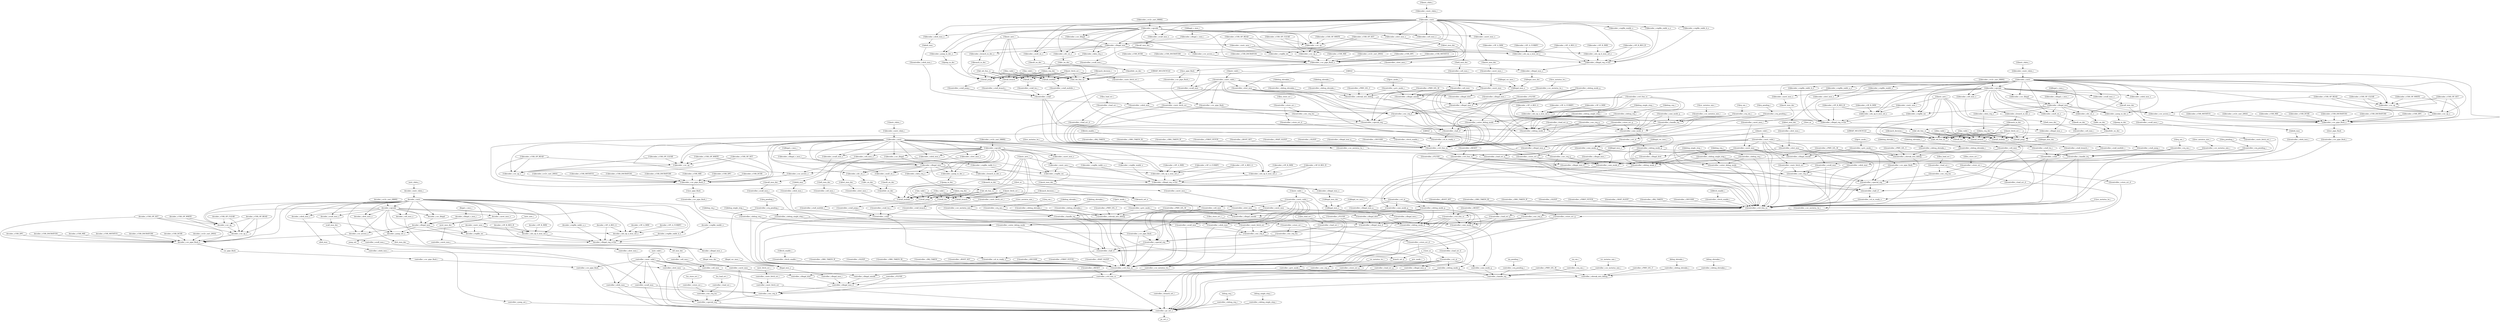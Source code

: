 strict digraph "" {
	"[1]decoder_i.regfile_waddr_o"	 [complexity=66,
		importance=0.213199763053,
		rank=0.0032302994402];
	"[1]decoder_i.illegal_reg_rv32e"	 [complexity=57,
		importance=0.211699828312,
		rank=0.00371403207564];
	"[1]decoder_i.regfile_waddr_o" -> "[1]decoder_i.illegal_reg_rv32e";
	"[3]lsu_valid_i"	 [complexity=16,
		importance=0.179772655343,
		rank=0.0112357909589];
	"[3]stall_branch"	 [complexity=47,
		importance=0.550510838975,
		rank=0.0117129965739];
	"[3]lsu_valid_i" -> "[3]stall_branch";
	"[3]stall_jump"	 [complexity=47,
		importance=0.55028557403,
		rank=0.0117082037028];
	"[3]lsu_valid_i" -> "[3]stall_jump";
	"[3]stall_multdiv"	 [complexity=47,
		importance=0.550075439398,
		rank=0.0117037327531];
	"[3]lsu_valid_i" -> "[3]stall_multdiv";
	"[3]stall_lsu"	 [complexity=47,
		importance=0.549493976762,
		rank=0.0116913612077];
	"[3]lsu_valid_i" -> "[3]stall_lsu";
	"[3]id_wb_fsm_ns"	 [complexity=12,
		importance=0.178276692653,
		rank=0.0148563910544];
	"[3]lsu_valid_i" -> "[3]id_wb_fsm_ns";
	"[2]ex_valid_i"	 [complexity=11,
		importance=0.0258259752659,
		rank=0.00234781593326];
	"[2]stall_lsu"	 [complexity=43,
		importance=0.489829385612,
		rank=0.0113913810607];
	"[2]ex_valid_i" -> "[2]stall_lsu";
	"[2]stall_jump"	 [complexity=43,
		importance=0.49062098288,
		rank=0.0114097902995];
	"[2]ex_valid_i" -> "[2]stall_jump";
	"[2]id_wb_fsm_ns"	 [complexity=7,
		importance=0.0243300125754,
		rank=0.00347571608221];
	"[2]ex_valid_i" -> "[2]id_wb_fsm_ns";
	"[2]stall_multdiv"	 [complexity=43,
		importance=0.490410848248,
		rank=0.0114049034476];
	"[2]ex_valid_i" -> "[2]stall_multdiv";
	"[2]stall_branch"	 [complexity=43,
		importance=0.490846247826,
		rank=0.0114150290192];
	"[2]ex_valid_i" -> "[2]stall_branch";
	"[2]controller_i.instr_valid_i"	 [complexity=34,
		importance=0.0407685805875,
		rank=0.00119907589963];
	"[2]controller_i.ecall_insn"	 [complexity=50,
		importance=0.490057531828,
		rank=0.00980115063656];
	"[2]controller_i.instr_valid_i" -> "[2]controller_i.ecall_insn";
	"[2]controller_i.mret_insn"	 [complexity=31,
		importance=0.038898618806,
		rank=0.00125479415503];
	"[2]controller_i.instr_valid_i" -> "[2]controller_i.mret_insn";
	"[2]controller_i.instr_fetch_err"	 [complexity=50,
		importance=0.489514901164,
		rank=0.00979029802329];
	"[2]controller_i.instr_valid_i" -> "[2]controller_i.instr_fetch_err";
	"[2]controller_i.wfi_insn"	 [complexity=62,
		importance=0.499962258491,
		rank=0.00806390739501];
	"[2]controller_i.instr_valid_i" -> "[2]controller_i.wfi_insn";
	"[2]controller_i.ebrk_insn"	 [complexity=50,
		importance=0.490057531828,
		rank=0.00980115063656];
	"[2]controller_i.instr_valid_i" -> "[2]controller_i.ebrk_insn";
	"[2]controller_i.dret_insn"	 [complexity=31,
		importance=0.038898618806,
		rank=0.00125479415503];
	"[2]controller_i.instr_valid_i" -> "[2]controller_i.dret_insn";
	"[2]controller_i.ctrl_fsm_ns"	 [complexity=29,
		importance=0.151594459949,
		rank=0.00522739517067];
	"[2]controller_i.instr_valid_i" -> "[2]controller_i.ctrl_fsm_ns";
	"[2]controller_i.halt_if"	 [complexity=33,
		importance=0.15941239345,
		rank=0.00483067858939];
	"[2]controller_i.instr_valid_i" -> "[2]controller_i.halt_if";
	"[2]controller_i.csr_pipe_flush"	 [complexity=43,
		importance=0.487479744776,
		rank=0.0113367382506];
	"[2]controller_i.instr_valid_i" -> "[2]controller_i.csr_pipe_flush";
	"[2]controller_i.enter_debug_mode"	 [complexity=38,
		importance=0.639385891141,
		rank=0.0168259445037];
	"[2]controller_i.instr_valid_i" -> "[2]controller_i.enter_debug_mode";
	"[3]fetch_enable_i"	 [complexity=34,
		importance=0.175222580562,
		rank=0.00515360531065];
	"[3]controller_i.fetch_enable_i"	 [complexity=34,
		importance=0.173726617872,
		rank=0.00510960640799];
	"[3]fetch_enable_i" -> "[3]controller_i.fetch_enable_i";
	"[2]csr_pipe_flush"	 [complexity=46,
		importance=0.498738050143,
		rank=0.0108421315248];
	"[2]controller_i.csr_pipe_flush_i"	 [complexity=46,
		importance=0.492230119911,
		rank=0.0107006547807];
	"[2]csr_pipe_flush" -> "[2]controller_i.csr_pipe_flush_i";
	"[3]decoder_i.CSR_DCSR"	 [complexity=62,
		importance=0.56992316228,
		rank=0.00919230906902];
	"[3]decoder_i.csr_pipe_flush_o"	 [complexity=50,
		importance=0.568427199589,
		rank=0.0113685439918];
	"[3]decoder_i.CSR_DCSR" -> "[3]decoder_i.csr_pipe_flush_o";
	"[1]controller_i.ebrk_insn_i"	 [complexity=47,
		importance=0.192987039557,
		rank=0.00410610722463];
	"[1]controller_i.ebrk_insn"	 [complexity=44,
		importance=0.190366431326,
		rank=0.00432650980285];
	"[1]controller_i.ebrk_insn_i" -> "[1]controller_i.ebrk_insn";
	"[2]controller_i.dret_insn_i"	 [complexity=34,
		importance=0.0415192270378,
		rank=0.00122115373641];
	"[2]controller_i.dret_insn_i" -> "[2]controller_i.dret_insn";
	"[2]controller_i.stall_jump_i"	 [complexity=43,
		importance=0.488009233859,
		rank=0.0113490519502];
	"[2]controller_i.stall"	 [complexity=38,
		importance=0.485207408925,
		rank=0.0127686160243];
	"[2]controller_i.stall_jump_i" -> "[2]controller_i.stall";
	"[2]controller_i.id_in_ready_o"	 [complexity=30,
		importance=0.154703765032,
		rank=0.00515679216774];
	"[2]controller_i.stall" -> "[2]controller_i.id_in_ready_o";
	"[2]controller_i.stall" -> "[2]controller_i.ctrl_fsm_ns";
	"[2]controller_i.stall" -> "[2]controller_i.halt_if";
	"decoder_i.CSR_OP_SET"	 [complexity=28,
		importance=0.610744004458,
		rank=0.0218122858735];
	"decoder_i.csr_op_o"	 [complexity=19,
		importance=0.202219979037,
		rank=0.0106431567914];
	"decoder_i.CSR_OP_SET" -> "decoder_i.csr_op_o";
	"decoder_i.csr_pipe_flush_o"	 [complexity=11,
		importance=0.0397231454254,
		rank=0.00361119503867];
	"decoder_i.CSR_OP_SET" -> "decoder_i.csr_pipe_flush_o";
	"decoder_i.csr_op"	 [complexity=26,
		importance=0.609248041767,
		rank=0.0234326169911];
	"decoder_i.CSR_OP_SET" -> "decoder_i.csr_op";
	"[3]controller_i.FLUSH"	 [complexity=60,
		importance=0.554534846532,
		rank=0.00924224744221];
	"[3]controller_i.exc_req_d"	 [complexity=47,
		importance=0.546853519229,
		rank=0.0116351812602];
	"[3]controller_i.FLUSH" -> "[3]controller_i.exc_req_d";
	"[3]controller_i.illegal_insn_d"	 [complexity=54,
		importance=0.553038883842,
		rank=0.0102414608119];
	"[3]controller_i.FLUSH" -> "[3]controller_i.illegal_insn_d";
	"[3]controller_i.ctrl_fsm_ns"	 [complexity=33,
		importance=0.171482656999,
		rank=0.00519644415149];
	"[3]controller_i.FLUSH" -> "[3]controller_i.ctrl_fsm_ns";
	"[2]controller_i.irq_nm_i"	 [complexity=44,
		importance=0.483828538369,
		rank=0.0109961031448];
	"[2]controller_i.handle_irq"	 [complexity=38,
		importance=0.481584577497,
		rank=0.0126732783552];
	"[2]controller_i.irq_nm_i" -> "[2]controller_i.handle_irq";
	"[2]controller_i.nmi_mode_d"	 [complexity=40,
		importance=0.18704759246,
		rank=0.00467618981151];
	"[2]controller_i.irq_nm_i" -> "[2]controller_i.nmi_mode_d";
	"[2]controller_i.irq_nm_i" -> "[2]controller_i.ctrl_fsm_ns";
	"[2]instr_rdata_i"	 [complexity=20,
		importance=0.0659277108418,
		rank=0.00329638554209];
	"[2]decoder_i.instr_rdata_i"	 [complexity=20,
		importance=0.0644317481513,
		rank=0.00322158740757];
	"[2]instr_rdata_i" -> "[2]decoder_i.instr_rdata_i";
	"controller_i.instr_valid_i"	 [complexity=18,
		importance=0.0228880305953,
		rank=0.00127155725529];
	"controller_i.ecall_insn"	 [complexity=15,
		importance=0.0210180688138,
		rank=0.00140120458759];
	"controller_i.instr_valid_i" -> "controller_i.ecall_insn";
	"controller_i.wfi_insn"	 [complexity=27,
		importance=0.0309227954768,
		rank=0.00114528872136];
	"controller_i.instr_valid_i" -> "controller_i.wfi_insn";
	"controller_i.dret_insn"	 [complexity=24,
		importance=0.0289545202811,
		rank=0.00120643834504];
	"controller_i.instr_valid_i" -> "controller_i.dret_insn";
	"controller_i.pc_set_o"	 [complexity=0,
		importance=0.00919771733578,
		rank=0.0];
	"controller_i.instr_valid_i" -> "controller_i.pc_set_o";
	"controller_i.ebrk_insn"	 [complexity=15,
		importance=0.0210180688138,
		rank=0.00140120458759];
	"controller_i.instr_valid_i" -> "controller_i.ebrk_insn";
	"controller_i.mret_insn"	 [complexity=27,
		importance=0.0309227954768,
		rank=0.00114528872136];
	"controller_i.instr_valid_i" -> "controller_i.mret_insn";
	"controller_i.instr_fetch_err"	 [complexity=15,
		importance=0.0204754381503,
		rank=0.00136502921002];
	"controller_i.instr_valid_i" -> "controller_i.instr_fetch_err";
	"controller_i.csr_pipe_flush"	 [complexity=8,
		importance=0.0184402817618,
		rank=0.00230503522023];
	"controller_i.instr_valid_i" -> "controller_i.csr_pipe_flush";
	"[1]controller_i.RESET"	 [complexity=23,
		importance=0.0365229603791,
		rank=0.00158795479909];
	"controller_i.ctrl_fsm_cs"	 [complexity=21,
		importance=0.0350269976886,
		rank=0.00166795227089];
	"[1]controller_i.RESET" -> "controller_i.ctrl_fsm_cs";
	"decoder_i.csr_illegal"	 [complexity=5,
		importance=0.021197466591,
		rank=0.0042394933182];
	"decoder_i.illegal_insn"	 [complexity=3,
		importance=0.0196906779422,
		rank=0.00656355931406];
	"decoder_i.csr_illegal" -> "decoder_i.illegal_insn";
	"[2]debug_req_i"	 [complexity=32,
		importance=0.0757999536774,
		rank=0.00236874855242];
	"[2]controller_i.debug_req_i"	 [complexity=32,
		importance=0.074303990987,
		rank=0.00232199971834];
	"[2]debug_req_i" -> "[2]controller_i.debug_req_i";
	"[3]decoder_i.alu_op_a_mux_sel_o"	 [complexity=76,
		importance=0.575157977768,
		rank=0.00756786812852];
	"[3]decoder_i.illegal_reg_rv32e"	 [complexity=67,
		importance=0.571055519964,
		rank=0.00852321671587];
	"[3]decoder_i.alu_op_a_mux_sel_o" -> "[3]decoder_i.illegal_reg_rv32e";
	"[1]rst_ni"	 [complexity=3,
		importance=0.0306281265114,
		rank=0.0102093755038];
	"[1]controller_i.rst_ni"	 [complexity=25,
		importance=0.0592222766824,
		rank=0.0023688910673];
	"[1]rst_ni" -> "[1]controller_i.rst_ni";
	branch_set_q	 [complexity=2,
		importance=0.0145660819105,
		rank=0.00728304095524];
	"[1]rst_ni" -> branch_set_q;
	"[2]controller_i.csr_mstatus_mie_i"	 [complexity=44,
		importance=0.483828538369,
		rank=0.0109961031448];
	"[2]controller_i.csr_mstatus_mie_i" -> "[2]controller_i.handle_irq";
	"[1]controller_i.enter_debug_mode"	 [complexity=32,
		importance=0.239797757138,
		rank=0.00749367991056];
	"[1]controller_i.halt_if"	 [complexity=27,
		importance=0.0595153599492,
		rank=0.00220427259071];
	"[1]controller_i.enter_debug_mode" -> "[1]controller_i.halt_if";
	"[1]controller_i.ctrl_fsm_ns"	 [complexity=23,
		importance=0.0516974264485,
		rank=0.00224771419341];
	"[1]controller_i.enter_debug_mode" -> "[1]controller_i.ctrl_fsm_ns";
	"[3]data_req_dec"	 [complexity=16,
		importance=0.358903239181,
		rank=0.0224314524488];
	"[3]data_req_dec" -> "[3]stall_branch";
	"[3]data_req_dec" -> "[3]stall_jump";
	"[3]data_req_dec" -> "[3]stall_multdiv";
	"[3]data_req_dec" -> "[3]stall_lsu";
	"[3]data_req_dec" -> "[3]id_wb_fsm_ns";
	"controller_i.illegal_umode"	 [complexity=21,
		importance=0.028054191728,
		rank=0.00133591389181];
	"controller_i.illegal_insn_d"	 [complexity=15,
		importance=0.0243348296783,
		rank=0.00162232197856];
	"controller_i.illegal_umode" -> "controller_i.illegal_insn_d";
	"decoder_i.alu_op_b_mux_sel_o"	 [complexity=37,
		importance=0.0457153124906,
		rank=0.00123554898623];
	"decoder_i.illegal_reg_rv32e"	 [complexity=28,
		importance=0.0423514657998,
		rank=0.00151255234999];
	"decoder_i.alu_op_b_mux_sel_o" -> "decoder_i.illegal_reg_rv32e";
	"[1]jump_in_dec"	 [complexity=39,
		importance=0.193275958871,
		rank=0.0049557938172];
	"[1]stall_jump"	 [complexity=37,
		importance=0.190929882378,
		rank=0.00516026709129];
	"[1]jump_in_dec" -> "[1]stall_jump";
	"[3]controller_i.ebrk_insn_i"	 [complexity=57,
		importance=0.552342731209,
		rank=0.00969022335455];
	"[3]controller_i.ebrk_insn"	 [complexity=54,
		importance=0.549722122978,
		rank=0.0101800393144];
	"[3]controller_i.ebrk_insn_i" -> "[3]controller_i.ebrk_insn";
	pc_set_o	 [complexity=0,
		importance=0.00406385700477,
		rank=0.0];
	"[1]csr_mstatus_tw_i"	 [complexity=56,
		importance=0.201142477803,
		rank=0.00359182996076];
	"[1]controller_i.csr_mstatus_tw_i"	 [complexity=56,
		importance=0.199646515112,
		rank=0.00356511634129];
	"[1]csr_mstatus_tw_i" -> "[1]controller_i.csr_mstatus_tw_i";
	"[3]controller_i.csr_mstatus_tw_i"	 [complexity=66,
		importance=0.559002206764,
		rank=0.00846973040552];
	"[3]controller_i.illegal_umode"	 [complexity=60,
		importance=0.556758245892,
		rank=0.0092793040982];
	"[3]controller_i.csr_mstatus_tw_i" -> "[3]controller_i.illegal_umode";
	"[2]fetch_enable_i"	 [complexity=30,
		importance=0.155334383512,
		rank=0.00517781278374];
	"[2]controller_i.fetch_enable_i"	 [complexity=30,
		importance=0.153838420822,
		rank=0.00512794736073];
	"[2]fetch_enable_i" -> "[2]controller_i.fetch_enable_i";
	"[2]csr_mstatus_mie_i"	 [complexity=44,
		importance=0.48532450106,
		rank=0.0110301022968];
	"[2]csr_mstatus_mie_i" -> "[2]controller_i.csr_mstatus_mie_i";
	"[3]illegal_insn_o"	 [complexity=60,
		importance=0.560123086376,
		rank=0.00933538477294];
	"[3]controller_i.illegal_insn_i"	 [complexity=60,
		importance=0.55639697075,
		rank=0.00927328284584];
	"[3]illegal_insn_o" -> "[3]controller_i.illegal_insn_i";
	"[3]controller_i.dret_insn_i"	 [complexity=38,
		importance=0.0464912763002,
		rank=0.00122345463948];
	"[3]controller_i.dret_insn"	 [complexity=35,
		importance=0.0438706680685,
		rank=0.0012534476591];
	"[3]controller_i.dret_insn_i" -> "[3]controller_i.dret_insn";
	"[2]illegal_csr_insn_i"	 [complexity=60,
		importance=0.501954457917,
		rank=0.00836590763195];
	"[2]illegal_insn_o"	 [complexity=56,
		importance=0.500458495227,
		rank=0.00893675884334];
	"[2]illegal_csr_insn_i" -> "[2]illegal_insn_o";
	"[3]ebrk_insn"	 [complexity=57,
		importance=0.554592105464,
		rank=0.00972968606077];
	"[3]ebrk_insn" -> "[3]controller_i.ebrk_insn_i";
	"[3]decoder_i.CSR_DSCRATCH0"	 [complexity=62,
		importance=0.56992316228,
		rank=0.00919230906902];
	"[3]decoder_i.CSR_DSCRATCH0" -> "[3]decoder_i.csr_pipe_flush_o";
	"[3]decoder_i.CSR_DSCRATCH1"	 [complexity=62,
		importance=0.56992316228,
		rank=0.00919230906902];
	"[3]decoder_i.CSR_DSCRATCH1" -> "[3]decoder_i.csr_pipe_flush_o";
	"[3]IDLE"	 [complexity=18,
		importance=0.358049347996,
		rank=0.0198916304442];
	"[2]id_wb_fsm_cs"	 [complexity=10,
		importance=0.174253840904,
		rank=0.0174253840904];
	"[3]IDLE" -> "[2]id_wb_fsm_cs";
	"[3]IDLE" -> "[3]id_wb_fsm_ns";
	"decoder_i.instr_rdata_i"	 [complexity=24,
		importance=0.0339436652241,
		rank=0.00141431938434];
	"decoder_i.instr"	 [complexity=22,
		importance=0.0320737034426,
		rank=0.00145789561103];
	"decoder_i.instr_rdata_i" -> "decoder_i.instr";
	"[1]decoder_i.dret_insn_o"	 [complexity=30,
		importance=0.0403033406785,
		rank=0.00134344468928];
	"[1]dret_insn_dec"	 [complexity=30,
		importance=0.0387965520297,
		rank=0.00129321840099];
	"[1]decoder_i.dret_insn_o" -> "[1]dret_insn_dec";
	"[2]controller_i.handle_irq" -> "[2]controller_i.nmi_mode_d";
	"[2]controller_i.handle_irq" -> "[2]controller_i.ctrl_fsm_ns";
	"[2]controller_i.handle_irq" -> "[2]controller_i.halt_if";
	"[1]id_wb_fsm_cs"	 [complexity=5,
		importance=0.0203071608266,
		rank=0.00406143216531];
	"[1]stall_multdiv"	 [complexity=37,
		importance=0.190719747746,
		rank=0.00515458777692];
	"[1]id_wb_fsm_cs" -> "[1]stall_multdiv";
	"[1]stall_lsu"	 [complexity=37,
		importance=0.19013828511,
		rank=0.00513887257054];
	"[1]id_wb_fsm_cs" -> "[1]stall_lsu";
	"[1]branch_set_n"	 [complexity=4,
		importance=0.016363407951,
		rank=0.00409085198774];
	"[1]id_wb_fsm_cs" -> "[1]branch_set_n";
	"[1]id_wb_fsm_cs" -> "[1]stall_jump";
	"[1]stall_branch"	 [complexity=37,
		importance=0.191155147324,
		rank=0.00516635533307];
	"[1]id_wb_fsm_cs" -> "[1]stall_branch";
	"[3]controller_i.wfi_insn"	 [complexity=66,
		importance=0.559626849641,
		rank=0.00847919469152];
	"[3]controller_i.special_req"	 [complexity=40,
		importance=0.543210333471,
		rank=0.0135802583368];
	"[3]controller_i.wfi_insn" -> "[3]controller_i.special_req";
	"[3]controller_i.wfi_insn" -> "[3]controller_i.illegal_umode";
	"[3]controller_i.wfi_insn" -> "[3]controller_i.ctrl_fsm_ns";
	"[2]controller_i.BOOT_SET"	 [complexity=31,
		importance=0.15309042264,
		rank=0.00493840073031];
	"[2]controller_i.BOOT_SET" -> "[2]controller_i.ctrl_fsm_ns";
	"[3]instr_valid_i"	 [complexity=38,
		importance=0.0472365925404,
		rank=0.00124306822475];
	"[3]instr_valid_i" -> "[3]illegal_insn_o";
	"[3]controller_i.instr_valid_i"	 [complexity=38,
		importance=0.0457406298499,
		rank=0.00120370078552];
	"[3]instr_valid_i" -> "[3]controller_i.instr_valid_i";
	"[3]controller_i.IRQ_TAKEN"	 [complexity=39,
		importance=0.515943933688,
		rank=0.013229331633];
	"[3]controller_i.IRQ_TAKEN" -> "[3]controller_i.ctrl_fsm_ns";
	"[1]controller_i.PRIV_LVL_U"	 [complexity=32,
		importance=0.0583045370858,
		rank=0.00182201678393];
	"[1]controller_i.ebreak_into_debug"	 [complexity=25,
		importance=0.0568085743954,
		rank=0.00227234297582];
	"[1]controller_i.PRIV_LVL_U" -> "[1]controller_i.ebreak_into_debug";
	"controller_i.FLUSH"	 [complexity=21,
		importance=0.0258307923688,
		rank=0.00123003773185];
	"controller_i.FLUSH" -> "controller_i.illegal_insn_d";
	"controller_i.exc_req_d"	 [complexity=8,
		importance=0.0181494650651,
		rank=0.00226868313314];
	"controller_i.FLUSH" -> "controller_i.exc_req_d";
	"[1]controller_i.PRIV_LVL_M"	 [complexity=32,
		importance=0.0583045370858,
		rank=0.00182201678393];
	"[1]controller_i.illegal_umode"	 [complexity=50,
		importance=0.19740255424,
		rank=0.0039480510848];
	"[1]controller_i.PRIV_LVL_M" -> "[1]controller_i.illegal_umode";
	"[1]controller_i.PRIV_LVL_M" -> "[1]controller_i.ebreak_into_debug";
	"[3]decoder_i.regfile_waddr_o"	 [complexity=76,
		importance=0.572555454705,
		rank=0.00753362440402];
	"[3]decoder_i.regfile_waddr_o" -> "[3]decoder_i.illegal_reg_rv32e";
	"[3]branch_decision_i"	 [complexity=16,
		importance=0.179772655343,
		rank=0.0112357909589];
	"[3]branch_decision_i" -> "[3]stall_branch";
	"[3]branch_decision_i" -> "[3]id_wb_fsm_ns";
	"controller_i.ecall_insn" -> "controller_i.pc_set_o";
	"controller_i.ecall_insn" -> "controller_i.exc_req_d";
	"[1]controller_i.illegal_insn_d"	 [complexity=44,
		importance=0.19368319219,
		rank=0.00440189073159];
	"[1]controller_i.illegal_umode" -> "[1]controller_i.illegal_insn_d";
	"[2]controller_i.illegal_insn_i"	 [complexity=56,
		importance=0.496732379601,
		rank=0.0088702210643];
	"[2]illegal_insn_o" -> "[2]controller_i.illegal_insn_i";
	instr_valid_i	 [complexity=18,
		importance=0.0243839932857,
		rank=0.00135466629365];
	instr_valid_i -> "controller_i.instr_valid_i";
	illegal_insn_o	 [complexity=21,
		importance=0.0314190322127,
		rank=0.00149614439108];
	instr_valid_i -> illegal_insn_o;
	"[3]controller_i.DBG_TAKEN_ID"	 [complexity=35,
		importance=0.17297861969,
		rank=0.00494224627685];
	"[3]controller_i.DBG_TAKEN_ID" -> "[3]controller_i.ctrl_fsm_ns";
	"[3]controller_i.DBG_TAKEN_IF"	 [complexity=39,
		importance=0.515943933688,
		rank=0.013229331633];
	"[3]controller_i.DBG_TAKEN_IF" -> "[3]controller_i.ctrl_fsm_ns";
	"[2]controller_i.exc_req_d"	 [complexity=43,
		importance=0.487188928079,
		rank=0.0113299750716];
	"[1]controller_i.exc_req_q"	 [complexity=29,
		importance=0.0335778742294,
		rank=0.00115785773205];
	"[2]controller_i.exc_req_d" -> "[1]controller_i.exc_req_q";
	"[2]controller_i.special_req"	 [complexity=36,
		importance=0.483545742322,
		rank=0.0134318261756];
	"[2]controller_i.exc_req_d" -> "[2]controller_i.special_req";
	"[3]decoder_i.wfi_insn_o"	 [complexity=69,
		importance=0.566003620776,
		rank=0.00820295102573];
	"[3]wfi_insn_dec"	 [complexity=69,
		importance=0.564496832127,
		rank=0.00818111350908];
	"[3]decoder_i.wfi_insn_o" -> "[3]wfi_insn_dec";
	"[1]div_en_dec"	 [complexity=42,
		importance=0.195763251961,
		rank=0.00466102980859];
	"[1]multdiv_en_dec"	 [complexity=39,
		importance=0.193398208658,
		rank=0.00495892842712];
	"[1]div_en_dec" -> "[1]multdiv_en_dec";
	"[3]controller_i.csr_pipe_flush"	 [complexity=47,
		importance=0.547144335926,
		rank=0.0116413688495];
	"[3]controller_i.csr_pipe_flush" -> "[3]controller_i.special_req";
	"[3]controller_i.csr_pipe_flush" -> "[3]controller_i.ctrl_fsm_ns";
	"[1]branch_in_dec"	 [complexity=39,
		importance=0.193503560294,
		rank=0.00496162975114];
	"[1]branch_in_dec" -> "[1]stall_branch";
	"[2]div_en_dec"	 [complexity=48,
		importance=0.495454352463,
		rank=0.0103219656763];
	"[2]multdiv_en_dec"	 [complexity=45,
		importance=0.49308930916,
		rank=0.0109575402036];
	"[2]div_en_dec" -> "[2]multdiv_en_dec";
	"[3]rst_ni"	 [complexity=11,
		importance=0.350003644498,
		rank=0.0318185131362];
	"[3]rst_ni" -> "[2]id_wb_fsm_cs";
	"[3]controller_i.rst_ni"	 [complexity=33,
		importance=0.0791104737323,
		rank=0.0023972870828];
	"[3]rst_ni" -> "[3]controller_i.rst_ni";
	"[1]controller_i.stall_multdiv_i"	 [complexity=37,
		importance=0.188248124555,
		rank=0.00508778715014];
	"[1]stall_multdiv" -> "[1]controller_i.stall_multdiv_i";
	"[1]controller_i.exc_req_q" -> "[1]controller_i.ctrl_fsm_ns";
	"[1]controller_i.nmi_mode_d"	 [complexity=9,
		importance=0.0544900992918,
		rank=0.00605445547686];
	"[1]controller_i.exc_req_q" -> "[1]controller_i.nmi_mode_d";
	"[1]controller_i.debug_mode_d"	 [complexity=26,
		importance=0.0310579657948,
		rank=0.00119453714595];
	"[1]controller_i.exc_req_q" -> "[1]controller_i.debug_mode_d";
	"[2]controller_i.ecall_insn" -> "[2]controller_i.exc_req_d";
	"[2]controller_i.ecall_insn" -> "[2]controller_i.ctrl_fsm_ns";
	"[1]decoder_i.div_en_o"	 [complexity=42,
		importance=0.197501330178,
		rank=0.00470241262328];
	"[1]decoder_i.div_en_o" -> "[1]div_en_dec";
	"controller_i.special_req"	 [complexity=1,
		importance=0.0145062793076,
		rank=0.0145062793076];
	"controller_i.special_req" -> "controller_i.pc_set_o";
	irq_pending_i	 [complexity=7,
		importance=0.0530759073889,
		rank=0.00758227248413];
	"controller_i.irq_pending_i"	 [complexity=7,
		importance=0.0515799446984,
		rank=0.00736856352835];
	irq_pending_i -> "controller_i.irq_pending_i";
	"[2]controller_i.illegal_dret"	 [complexity=56,
		importance=0.495125379546,
		rank=0.00884152463476];
	"[2]controller_i.illegal_insn_d"	 [complexity=50,
		importance=0.493374292692,
		rank=0.00986748585385];
	"[2]controller_i.illegal_dret" -> "[2]controller_i.illegal_insn_d";
	"[2]controller_i.debug_mode_d"	 [complexity=30,
		importance=0.0360300150572,
		rank=0.00120100050191];
	"[2]controller_i.mret_insn" -> "[2]controller_i.debug_mode_d";
	"[2]controller_i.mret_insn" -> "[2]controller_i.special_req";
	"[2]controller_i.illegal_umode"	 [complexity=56,
		importance=0.497093654742,
		rank=0.00887667240611];
	"[2]controller_i.mret_insn" -> "[2]controller_i.illegal_umode";
	"[2]controller_i.mret_insn" -> "[2]controller_i.nmi_mode_d";
	"[2]controller_i.mret_insn" -> "[2]controller_i.ctrl_fsm_ns";
	"[3]controller_i.stall_lsu_i"	 [complexity=47,
		importance=0.547409988454,
		rank=0.0116470210309];
	"[3]controller_i.stall"	 [complexity=42,
		importance=0.544872000074,
		rank=0.0129731428589];
	"[3]controller_i.stall_lsu_i" -> "[3]controller_i.stall";
	"[3]decoder_i.csr_op_o"	 [complexity=58,
		importance=2.84574024986,
		rank=0.0490644870665];
	"[3]decoder_i.csr_op_o" -> "[3]decoder_i.csr_pipe_flush_o";
	"[1]decoder_i.alu_op_a_mux_sel_o"	 [complexity=66,
		importance=0.215802286116,
		rank=0.00326973160781];
	"[1]decoder_i.alu_op_a_mux_sel_o" -> "[1]decoder_i.illegal_reg_rv32e";
	"[1]controller_i.load_err_q"	 [complexity=29,
		importance=0.0336491857881,
		rank=0.00116031675131];
	"[1]controller_i.load_err_q" -> "[1]controller_i.ctrl_fsm_ns";
	"[1]controller_i.load_err_q" -> "[1]controller_i.nmi_mode_d";
	"[1]controller_i.load_err_q" -> "[1]controller_i.debug_mode_d";
	"[2]decoder_i.CSR_MSTATUS"	 [complexity=52,
		importance=0.51025857113,
		rank=0.00981266482942];
	"[2]decoder_i.csr_pipe_flush_o"	 [complexity=46,
		importance=0.508762608439,
		rank=0.0110600567052];
	"[2]decoder_i.CSR_MSTATUS" -> "[2]decoder_i.csr_pipe_flush_o";
	"[2]decoder_i.sv2v_cast_DB892"	 [complexity=18,
		importance=0.0616268184902,
		rank=0.00342371213835];
	"[2]decoder_i.opcode"	 [complexity=15,
		importance=0.0601308557998,
		rank=0.00400872371999];
	"[2]decoder_i.sv2v_cast_DB892" -> "[2]decoder_i.opcode";
	"decoder_i.alu_op_a_mux_sel_o"	 [complexity=37,
		importance=0.0464539236038,
		rank=0.00125551144875];
	"decoder_i.alu_op_a_mux_sel_o" -> "decoder_i.illegal_reg_rv32e";
	"[1]controller_i.load_err_d"	 [complexity=5,
		importance=0.0965318399814,
		rank=0.0193063679963];
	"controller_i.load_err_q"	 [complexity=3,
		importance=0.0945683933511,
		rank=0.0315227977837];
	"[1]controller_i.load_err_d" -> "controller_i.load_err_q";
	"[1]ecall_insn_dec"	 [complexity=47,
		importance=0.195236413812,
		rank=0.00415396625131];
	"[1]controller_i.ecall_insn_i"	 [complexity=47,
		importance=0.192987039557,
		rank=0.00410610722463];
	"[1]ecall_insn_dec" -> "[1]controller_i.ecall_insn_i";
	"decoder_i.ebrk_insn_o"	 [complexity=18,
		importance=0.0273948399488,
		rank=0.00152193555271];
	ebrk_insn	 [complexity=18,
		importance=0.0258880513,
		rank=0.00143822507222];
	"decoder_i.ebrk_insn_o" -> ebrk_insn;
	"[1]controller_i.DBG_TAKEN_IF"	 [complexity=29,
		importance=0.156588242036,
		rank=0.00539959455297];
	"[1]controller_i.DBG_TAKEN_IF" -> "[1]controller_i.ctrl_fsm_ns";
	"[3]controller_i.exc_req_lsu"	 [complexity=47,
		importance=0.54573474889,
		rank=0.011611377636];
	"[3]controller_i.exc_req_lsu" -> "[3]controller_i.special_req";
	"[1]decoder_i.opcode"	 [complexity=31,
		importance=0.0425512736022,
		rank=0.0013726217291];
	"[1]decoder_i.opcode" -> "[1]decoder_i.dret_insn_o";
	"[1]decoder_i.opcode" -> "[1]decoder_i.div_en_o";
	"[1]decoder_i.opcode" -> "[1]decoder_i.alu_op_a_mux_sel_o";
	"[1]decoder_i.data_req_o"	 [complexity=41,
		importance=0.38591732337,
		rank=0.00941261764316];
	"[1]decoder_i.opcode" -> "[1]decoder_i.data_req_o";
	"[1]decoder_i.csr_illegal"	 [complexity=42,
		importance=0.200141447347,
		rank=0.00476527255589];
	"[1]decoder_i.opcode" -> "[1]decoder_i.csr_illegal";
	"[1]decoder_i.ecall_insn_o"	 [complexity=47,
		importance=0.196743202461,
		rank=0.00418602558427];
	"[1]decoder_i.opcode" -> "[1]decoder_i.ecall_insn_o";
	"[1]decoder_i.illegal_insn"	 [complexity=40,
		importance=0.198634658698,
		rank=0.00496586646746];
	"[1]decoder_i.opcode" -> "[1]decoder_i.illegal_insn";
	"[1]decoder_i.mult_en_o"	 [complexity=42,
		importance=0.197501330178,
		rank=0.00470241262328];
	"[1]decoder_i.opcode" -> "[1]decoder_i.mult_en_o";
	"[1]decoder_i.ebrk_insn_o"	 [complexity=47,
		importance=0.196743202461,
		rank=0.00418602558427];
	"[1]decoder_i.opcode" -> "[1]decoder_i.ebrk_insn_o";
	"[1]decoder_i.csr_op"	 [complexity=55,
		importance=3.14947347944,
		rank=0.0572631541717];
	"[1]decoder_i.opcode" -> "[1]decoder_i.csr_op";
	"[1]decoder_i.regfile_we"	 [complexity=66,
		importance=0.213682530231,
		rank=0.0032376140944];
	"[1]decoder_i.opcode" -> "[1]decoder_i.regfile_we";
	"[1]decoder_i.alu_op_b_mux_sel_o"	 [complexity=66,
		importance=0.215063675002,
		rank=0.00325854053034];
	"[1]decoder_i.opcode" -> "[1]decoder_i.alu_op_b_mux_sel_o";
	"[1]decoder_i.branch_in_dec_o"	 [complexity=39,
		importance=0.195208383176,
		rank=0.00500534315836];
	"[1]decoder_i.opcode" -> "[1]decoder_i.branch_in_dec_o";
	"[1]decoder_i.csr_access_o"	 [complexity=48,
		importance=0.628934533433,
		rank=0.0131028027799];
	"[1]decoder_i.opcode" -> "[1]decoder_i.csr_access_o";
	"[1]decoder_i.jump_in_dec_o"	 [complexity=39,
		importance=0.194976108236,
		rank=0.00499938739067];
	"[1]decoder_i.opcode" -> "[1]decoder_i.jump_in_dec_o";
	"[1]decoder_i.wfi_insn_o"	 [complexity=59,
		importance=0.206647929124,
		rank=0.00350250727328];
	"[1]decoder_i.opcode" -> "[1]decoder_i.wfi_insn_o";
	"[1]decoder_i.mret_insn_o"	 [complexity=30,
		importance=0.0403033406785,
		rank=0.00134344468928];
	"[1]decoder_i.opcode" -> "[1]decoder_i.mret_insn_o";
	"[1]decoder_i.OP_B_REG_B"	 [complexity=72,
		importance=4.73289681274,
		rank=0.0657346779547];
	"[1]decoder_i.OP_B_REG_B" -> "[1]decoder_i.illegal_reg_rv32e";
	"[1]decoder_i.OP_B_REG_B" -> "[1]decoder_i.alu_op_b_mux_sel_o";
	"[3]decoder_i.OP_A_CURRPC"	 [complexity=88,
		importance=3.4524438293,
		rank=0.039232316242];
	"[3]decoder_i.OP_A_CURRPC" -> "[3]decoder_i.alu_op_a_mux_sel_o";
	"controller_i.load_err_q" -> "controller_i.pc_set_o";
	"controller_i.debug_ebreaku_i"	 [complexity=9,
		importance=0.0165528261551,
		rank=0.00183920290612];
	"controller_i.ebreak_into_debug"	 [complexity=2,
		importance=0.0143088652826,
		rank=0.00715443264132];
	"controller_i.debug_ebreaku_i" -> "controller_i.ebreak_into_debug";
	"[2]decoder_i.regfile_raddr_b_o"	 [complexity=72,
		importance=0.512890863556,
		rank=0.00712348421605];
	"[2]decoder_i.illegal_reg_rv32e"	 [complexity=63,
		importance=0.511390928814,
		rank=0.00811731633038];
	"[2]decoder_i.regfile_raddr_b_o" -> "[2]decoder_i.illegal_reg_rv32e";
	"controller_i.load_err_i"	 [complexity=11,
		importance=0.018900656508,
		rank=0.00171824150073];
	"controller_i.exc_req_lsu"	 [complexity=8,
		importance=0.0170306947266,
		rank=0.00212883684082];
	"controller_i.load_err_i" -> "controller_i.exc_req_lsu";
	"decoder_i.CSR_DPC"	 [complexity=23,
		importance=0.0412191081158,
		rank=0.00179213513547];
	"decoder_i.CSR_DPC" -> "decoder_i.csr_pipe_flush_o";
	"[1]controller_i.rst_ni" -> "controller_i.load_err_q";
	"controller_i.nmi_mode_q"	 [complexity=7,
		importance=0.0521270557878,
		rank=0.00744672225541];
	"[1]controller_i.rst_ni" -> "controller_i.nmi_mode_q";
	"controller_i.store_err_q"	 [complexity=3,
		importance=0.094615148402,
		rank=0.0315383828007];
	"[1]controller_i.rst_ni" -> "controller_i.store_err_q";
	"[1]controller_i.rst_ni" -> "controller_i.ctrl_fsm_cs";
	"controller_i.debug_mode_q"	 [complexity=24,
		importance=0.0288164071096,
		rank=0.00120068362957];
	"[1]controller_i.rst_ni" -> "controller_i.debug_mode_q";
	"controller_i.illegal_insn_q"	 [complexity=1,
		importance=0.0123566416605,
		rank=0.0123566416605];
	"[1]controller_i.rst_ni" -> "controller_i.illegal_insn_q";
	"controller_i.exc_req_q"	 [complexity=3,
		importance=0.0944970817924,
		rank=0.0314990272641];
	"[1]controller_i.rst_ni" -> "controller_i.exc_req_q";
	lsu_load_err_i	 [complexity=11,
		importance=0.0203966191984,
		rank=0.00185423810895];
	lsu_load_err_i -> "controller_i.load_err_i";
	"[1]controller_i.csr_pipe_flush"	 [complexity=37,
		importance=0.187788644274,
		rank=0.00507536876415];
	"[1]controller_i.csr_pipe_flush" -> "[1]controller_i.ctrl_fsm_ns";
	"[1]controller_i.special_req"	 [complexity=30,
		importance=0.183854641819,
		rank=0.00612848806065];
	"[1]controller_i.csr_pipe_flush" -> "[1]controller_i.special_req";
	"[3]csr_mstatus_tw_i"	 [complexity=66,
		importance=0.560498169455,
		rank=0.00849239650689];
	"[3]csr_mstatus_tw_i" -> "[3]controller_i.csr_mstatus_tw_i";
	"[1]controller_i.debug_mode_q"	 [complexity=28,
		importance=0.0337884563721,
		rank=0.00120673058472];
	"[2]controller_i.debug_mode_d" -> "[1]controller_i.debug_mode_q";
	"[1]decoder_i.sv2v_cast_290A1"	 [complexity=58,
		importance=1.25592501031,
		rank=0.0216538794882];
	"[1]decoder_i.csr_pipe_flush_o"	 [complexity=40,
		importance=0.209071507937,
		rank=0.00522678769843];
	"[1]decoder_i.sv2v_cast_290A1" -> "[1]decoder_i.csr_pipe_flush_o";
	"[3]decoder_i.regfile_raddr_a_o"	 [complexity=76,
		importance=0.572555454705,
		rank=0.00753362440402];
	"[3]decoder_i.regfile_raddr_a_o" -> "[3]decoder_i.illegal_reg_rv32e";
	"[2]instr_valid_i"	 [complexity=34,
		importance=0.0422645432779,
		rank=0.00124307480229];
	"[2]instr_valid_i" -> "[2]controller_i.instr_valid_i";
	"[2]instr_valid_i" -> "[2]illegal_insn_o";
	"[1]csr_pipe_flush"	 [complexity=40,
		importance=0.199046949641,
		rank=0.00497617374102];
	"[1]controller_i.csr_pipe_flush_i"	 [complexity=40,
		importance=0.192539019409,
		rank=0.00481347548521];
	"[1]csr_pipe_flush" -> "[1]controller_i.csr_pipe_flush_i";
	"[1]decoder_i.OP_A_REG_A"	 [complexity=84,
		importance=10.1442034101,
		rank=0.120764326311];
	"[1]decoder_i.OP_A_REG_A" -> "[1]decoder_i.alu_op_a_mux_sel_o";
	"[1]decoder_i.OP_A_REG_A" -> "[1]decoder_i.illegal_reg_rv32e";
	"[2]controller_i.debug_mode_q"	 [complexity=32,
		importance=0.0387605056346,
		rank=0.00121126580108];
	"[2]controller_i.debug_mode_q" -> "[2]controller_i.handle_irq";
	"[2]controller_i.debug_mode_q" -> "[2]controller_i.illegal_dret";
	"[2]controller_i.debug_mode_q" -> "[2]controller_i.debug_mode_d";
	"[2]controller_i.debug_mode_q" -> "[2]controller_i.ctrl_fsm_ns";
	"[2]controller_i.debug_mode_q" -> "[2]controller_i.enter_debug_mode";
	"controller_i.jump_set_i"	 [complexity=2,
		importance=0.0118837237289,
		rank=0.00594186186445];
	"controller_i.jump_set_i" -> "controller_i.pc_set_o";
	"[2]dret_insn_dec"	 [complexity=34,
		importance=0.0437686012922,
		rank=0.00128731180271];
	"[2]dret_insn_dec" -> "[2]controller_i.dret_insn_i";
	"[3]mult_en_dec"	 [complexity=52,
		importance=0.555118943613,
		rank=0.0106753643002];
	"[3]multdiv_en_dec"	 [complexity=49,
		importance=0.55275390031,
		rank=0.0112806918431];
	"[3]mult_en_dec" -> "[3]multdiv_en_dec";
	"[1]ebrk_insn"	 [complexity=47,
		importance=0.195236413812,
		rank=0.00415396625131];
	"[1]ebrk_insn" -> "[1]controller_i.ebrk_insn_i";
	"[2]csr_mstatus_tw_i"	 [complexity=62,
		importance=0.500833578305,
		rank=0.0080779609404];
	"[2]controller_i.csr_mstatus_tw_i"	 [complexity=62,
		importance=0.499337615615,
		rank=0.00805383250991];
	"[2]csr_mstatus_tw_i" -> "[2]controller_i.csr_mstatus_tw_i";
	"controller_i.irq_nm_i"	 [complexity=7,
		importance=0.0515799446984,
		rank=0.00736856352835];
	"controller_i.handle_irq"	 [complexity=1,
		importance=0.049335983826,
		rank=0.049335983826];
	"controller_i.irq_nm_i" -> "controller_i.handle_irq";
	"[2]controller_i.RESET"	 [complexity=29,
		importance=0.13641999388,
		rank=0.00470413771999];
	"[1]controller_i.ctrl_fsm_cs"	 [complexity=27,
		importance=0.134924031189,
		rank=0.00499718634035];
	"[2]controller_i.RESET" -> "[1]controller_i.ctrl_fsm_cs";
	"[1]controller_i.instr_fetch_err"	 [complexity=44,
		importance=0.189823800662,
		rank=0.00431417728778];
	"[1]controller_i.instr_fetch_err" -> "[1]controller_i.ctrl_fsm_ns";
	"[1]controller_i.exc_req_d"	 [complexity=37,
		importance=0.187497827577,
		rank=0.00506750885343];
	"[1]controller_i.instr_fetch_err" -> "[1]controller_i.exc_req_d";
	"[3]decoder_i.illegal_insn_o"	 [complexity=64,
		importance=0.566024349248,
		rank=0.008844130457];
	"[3]illegal_insn_dec"	 [complexity=64,
		importance=0.563087653603,
		rank=0.00879824458754];
	"[3]decoder_i.illegal_insn_o" -> "[3]illegal_insn_dec";
	debug_ebreakm_i	 [complexity=9,
		importance=0.0180487888455,
		rank=0.00200542098284];
	"controller_i.debug_ebreakm_i"	 [complexity=9,
		importance=0.0165528261551,
		rank=0.00183920290612];
	debug_ebreakm_i -> "controller_i.debug_ebreakm_i";
	"[3]controller_i.debug_single_step_i"	 [complexity=36,
		importance=0.0842480895119,
		rank=0.00234022470866];
	"[3]controller_i.enter_debug_mode"	 [complexity=42,
		importance=0.718938679341,
		rank=0.0171175876033];
	"[3]controller_i.debug_single_step_i" -> "[3]controller_i.enter_debug_mode";
	"[3]controller_i.debug_mode_d"	 [complexity=34,
		importance=0.0410020643197,
		rank=0.00120594306823];
	"[3]controller_i.debug_single_step_i" -> "[3]controller_i.debug_mode_d";
	"[3]controller_i.debug_single_step_i" -> "[3]controller_i.ctrl_fsm_ns";
	"decoder_i.OP_A_CURRPC"	 [complexity=49,
		importance=0.280219504313,
		rank=0.00571876539415];
	"decoder_i.OP_A_CURRPC" -> "decoder_i.alu_op_a_mux_sel_o";
	"[2]decoder_i.OP_B_IMM"	 [complexity=102,
		importance=20.0769322074,
		rank=0.1968326687];
	"[2]decoder_i.alu_op_b_mux_sel_o"	 [complexity=72,
		importance=0.514754775505,
		rank=0.00714937188201];
	"[2]decoder_i.OP_B_IMM" -> "[2]decoder_i.alu_op_b_mux_sel_o";
	"[2]decoder_i.CSR_DPC"	 [complexity=58,
		importance=0.51025857113,
		rank=0.00879756157121];
	"[2]decoder_i.CSR_DPC" -> "[2]decoder_i.csr_pipe_flush_o";
	"[3]decoder_i.instr_rdata_i"	 [complexity=25,
		importance=0.372325108306,
		rank=0.0148930043322];
	"[3]decoder_i.instr"	 [complexity=23,
		importance=0.370455146524,
		rank=0.0161067455011];
	"[3]decoder_i.instr_rdata_i" -> "[3]decoder_i.instr";
	"[3]controller_i.irq_nm_i"	 [complexity=48,
		importance=0.543493129519,
		rank=0.0113227735316];
	"[3]controller_i.nmi_mode_d"	 [complexity=46,
		importance=0.486738692963,
		rank=0.010581275934];
	"[3]controller_i.irq_nm_i" -> "[3]controller_i.nmi_mode_d";
	"[3]controller_i.handle_irq"	 [complexity=42,
		importance=0.541249168647,
		rank=0.0128868849678];
	"[3]controller_i.irq_nm_i" -> "[3]controller_i.handle_irq";
	"[3]controller_i.irq_nm_i" -> "[3]controller_i.ctrl_fsm_ns";
	"[3]controller_i.stall_branch_i"	 [complexity=47,
		importance=0.547748905628,
		rank=0.0116542320346];
	"[3]controller_i.stall_branch_i" -> "[3]controller_i.stall";
	"[1]controller_i.illegal_dret"	 [complexity=50,
		importance=0.195434279044,
		rank=0.00390868558088];
	"[1]controller_i.illegal_dret" -> "[1]controller_i.illegal_insn_d";
	"[3]decoder_i.mult_en_o"	 [complexity=52,
		importance=0.55685702183,
		rank=0.0107087888813];
	"[3]decoder_i.mult_en_o" -> "[3]mult_en_dec";
	"[2]controller_i.id_in_ready_o" -> "[2]controller_i.ctrl_fsm_ns";
	"[2]ecall_insn_dec"	 [complexity=53,
		importance=0.494927514314,
		rank=0.00933825498706];
	"[2]controller_i.ecall_insn_i"	 [complexity=53,
		importance=0.49267814006,
		rank=0.00929581396339];
	"[2]ecall_insn_dec" -> "[2]controller_i.ecall_insn_i";
	"controller_i.instr_fetch_err_i"	 [complexity=18,
		importance=0.0220107691661,
		rank=0.00122282050923];
	"controller_i.instr_fetch_err_i" -> "controller_i.instr_fetch_err";
	"controller_i.csr_mstatus_tw_i"	 [complexity=27,
		importance=0.0302981526005,
		rank=0.00112215380002];
	"controller_i.csr_mstatus_tw_i" -> "controller_i.illegal_umode";
	"[2]controller_i.instr_fetch_err" -> "[2]controller_i.exc_req_d";
	"[2]controller_i.instr_fetch_err" -> "[2]controller_i.ctrl_fsm_ns";
	"[3]controller_i.nmi_mode_q"	 [complexity=48,
		importance=0.544040240608,
		rank=0.0113341716793];
	"[3]controller_i.nmi_mode_q" -> "[3]controller_i.nmi_mode_d";
	"[3]controller_i.nmi_mode_q" -> "[3]controller_i.handle_irq";
	mret_insn_dec	 [complexity=30,
		importance=0.0357927779629,
		rank=0.00119309259876];
	"controller_i.mret_insn_i"	 [complexity=30,
		importance=0.0335434037086,
		rank=0.00111811345695];
	mret_insn_dec -> "controller_i.mret_insn_i";
	"[1]controller_i.wfi_insn_i"	 [complexity=59,
		importance=0.20289176622,
		rank=0.00343884349526];
	"[1]controller_i.wfi_insn"	 [complexity=56,
		importance=0.200271157989,
		rank=0.00357627067837];
	"[1]controller_i.wfi_insn_i" -> "[1]controller_i.wfi_insn";
	"decoder_i.OP_B_REG_B"	 [complexity=43,
		importance=1.00723283748,
		rank=0.0234240194763];
	"decoder_i.OP_B_REG_B" -> "decoder_i.alu_op_b_mux_sel_o";
	"decoder_i.OP_B_REG_B" -> "decoder_i.illegal_reg_rv32e";
	"[2]illegal_c_insn_i"	 [complexity=13,
		importance=0.0601160577901,
		rank=0.0046243121377];
	"[2]decoder_i.illegal_c_insn_i"	 [complexity=13,
		importance=0.0586200950997,
		rank=0.00450923808459];
	"[2]illegal_c_insn_i" -> "[2]decoder_i.illegal_c_insn_i";
	"controller_i.csr_pipe_flush_i"	 [complexity=11,
		importance=0.0231906568968,
		rank=0.00210824153607];
	"controller_i.csr_pipe_flush_i" -> "controller_i.csr_pipe_flush";
	"[2]decoder_i.mult_en_o"	 [complexity=48,
		importance=0.49719243068,
		rank=0.0103581756392];
	"[2]mult_en_dec"	 [complexity=48,
		importance=0.495454352463,
		rank=0.0103219656763];
	"[2]decoder_i.mult_en_o" -> "[2]mult_en_dec";
	"controller_i.ecall_insn_i"	 [complexity=18,
		importance=0.0236386770456,
		rank=0.00131325983587];
	"controller_i.ecall_insn_i" -> "controller_i.ecall_insn";
	"decoder_i.OP_A_IMM"	 [complexity=43,
		importance=0.140857733502,
		rank=0.00327576124423];
	"decoder_i.OP_A_IMM" -> "decoder_i.alu_op_a_mux_sel_o";
	"[1]controller_i.irq_pending_i"	 [complexity=38,
		importance=0.184137437867,
		rank=0.00484572204913];
	"[1]controller_i.irq_pending_i" -> "[1]controller_i.ctrl_fsm_ns";
	"[1]controller_i.handle_irq"	 [complexity=32,
		importance=0.181893476995,
		rank=0.00568417115608];
	"[1]controller_i.irq_pending_i" -> "[1]controller_i.handle_irq";
	"[3]div_en_dec"	 [complexity=52,
		importance=0.555118943613,
		rank=0.0106753643002];
	"[3]div_en_dec" -> "[3]multdiv_en_dec";
	"[2]decoder_i.illegal_insn_o"	 [complexity=60,
		importance=0.506359758098,
		rank=0.00843932930164];
	"[2]decoder_i.illegal_reg_rv32e" -> "[2]decoder_i.illegal_insn_o";
	"[3]irq_nm_i"	 [complexity=48,
		importance=0.544989092209,
		rank=0.011353939421];
	"[3]irq_nm_i" -> "[3]controller_i.irq_nm_i";
	"[2]illegal_insn_dec"	 [complexity=60,
		importance=0.503423062453,
		rank=0.00839038437422];
	"[2]illegal_insn_dec" -> "[2]illegal_insn_o";
	"[3]decoder_i.CSR_MIE"	 [complexity=56,
		importance=0.56992316228,
		rank=0.0101771993264];
	"[3]decoder_i.CSR_MIE" -> "[3]decoder_i.csr_pipe_flush_o";
	"controller_i.nmi_mode_q" -> "controller_i.handle_irq";
	"[2]decoder_i.jump_in_dec_o"	 [complexity=45,
		importance=0.494667208738,
		rank=0.0109926046386];
	"[2]jump_in_dec"	 [complexity=45,
		importance=0.492967059373,
		rank=0.0109548235416];
	"[2]decoder_i.jump_in_dec_o" -> "[2]jump_in_dec";
	"[1]controller_i.SLEEP"	 [complexity=25,
		importance=0.053193389139,
		rank=0.00212773556556];
	"[1]controller_i.SLEEP" -> "[1]controller_i.ctrl_fsm_ns";
	"decoder_i.wfi_insn_o"	 [complexity=30,
		importance=0.0372995666118,
		rank=0.00124331888706];
	wfi_insn_dec	 [complexity=30,
		importance=0.0357927779629,
		rank=0.00119309259876];
	"decoder_i.wfi_insn_o" -> wfi_insn_dec;
	"[1]instr_valid_i"	 [complexity=30,
		importance=0.0372924940154,
		rank=0.00124308313385];
	"[1]illegal_insn_o"	 [complexity=50,
		importance=0.200767394725,
		rank=0.00401534789449];
	"[1]instr_valid_i" -> "[1]illegal_insn_o";
	"[1]controller_i.instr_valid_i"	 [complexity=30,
		importance=0.035796531325,
		rank=0.00119321771083];
	"[1]instr_valid_i" -> "[1]controller_i.instr_valid_i";
	"controller_i.debug_req_i"	 [complexity=2,
		importance=0.020639395544,
		rank=0.010319697772];
	"controller_i.debug_req_i" -> "controller_i.pc_set_o";
	"[1]debug_req_i"	 [complexity=28,
		importance=0.0658558551525,
		rank=0.00235199482687];
	"[1]controller_i.debug_req_i"	 [complexity=28,
		importance=0.064359892462,
		rank=0.00229856758793];
	"[1]debug_req_i" -> "[1]controller_i.debug_req_i";
	"controller_i.ebrk_insn_i"	 [complexity=18,
		importance=0.0236386770456,
		rank=0.00131325983587];
	"controller_i.ebrk_insn_i" -> "controller_i.ebrk_insn";
	"[3]controller_i.instr_fetch_err"	 [complexity=54,
		importance=0.549179492314,
		rank=0.0101699905984];
	"[3]controller_i.instr_fetch_err" -> "[3]controller_i.exc_req_d";
	"[3]controller_i.instr_fetch_err" -> "[3]controller_i.ctrl_fsm_ns";
	"[1]instr_rdata_i"	 [complexity=36,
		importance=0.0483481286442,
		rank=0.00134300357345];
	"[1]decoder_i.instr_rdata_i"	 [complexity=36,
		importance=0.0468521659538,
		rank=0.00130144905427];
	"[1]instr_rdata_i" -> "[1]decoder_i.instr_rdata_i";
	"[1]instr_new_i"	 [complexity=6,
		importance=0.0178593706414,
		rank=0.00297656177357];
	"[1]instr_new_i" -> "[1]stall_multdiv";
	"[1]decoder_i.instr_new_i"	 [complexity=69,
		importance=1.29191738103,
		rank=0.0187234403048];
	"[1]instr_new_i" -> "[1]decoder_i.instr_new_i";
	"[1]instr_new_i" -> "[1]stall_lsu";
	"[1]instr_new_i" -> "[1]branch_set_n";
	"[1]instr_new_i" -> "[1]stall_jump";
	"[1]instr_new_i" -> "[1]stall_branch";
	"[2]decoder_i.CSR_OP_SET"	 [complexity=63,
		importance=7.64633594967,
		rank=0.1213704119];
	"[2]decoder_i.csr_op_o"	 [complexity=54,
		importance=2.54741729411,
		rank=0.0471743943353];
	"[2]decoder_i.CSR_OP_SET" -> "[2]decoder_i.csr_op_o";
	"[2]decoder_i.csr_op"	 [complexity=61,
		importance=7.64483998698,
		rank=0.125325245688];
	"[2]decoder_i.CSR_OP_SET" -> "[2]decoder_i.csr_op";
	"[2]decoder_i.CSR_OP_SET" -> "[2]decoder_i.csr_pipe_flush_o";
	"[1]controller_i.ebrk_insn" -> "[1]controller_i.ctrl_fsm_ns";
	"[1]controller_i.ebrk_insn" -> "[1]controller_i.exc_req_d";
	"decoder_i.CSR_OP_CLEAR"	 [complexity=28,
		importance=0.610744004458,
		rank=0.0218122858735];
	"decoder_i.CSR_OP_CLEAR" -> "decoder_i.csr_op_o";
	"decoder_i.CSR_OP_CLEAR" -> "decoder_i.csr_op";
	"controller_i.wfi_insn" -> "controller_i.illegal_umode";
	"controller_i.wfi_insn" -> "controller_i.special_req";
	"[2]jump_in_dec" -> "[2]stall_jump";
	"[2]controller_i.stall_lsu_i"	 [complexity=43,
		importance=0.487745397305,
		rank=0.0113429162164];
	"[2]stall_lsu" -> "[2]controller_i.stall_lsu_i";
	"controller_i.wfi_insn_i"	 [complexity=30,
		importance=0.0335434037086,
		rank=0.00111811345695];
	"controller_i.wfi_insn_i" -> "controller_i.wfi_insn";
	"[1]decoder_i.instr_new_i" -> "[1]decoder_i.alu_op_a_mux_sel_o";
	"[1]decoder_i.instr_new_i" -> "[1]decoder_i.regfile_we";
	"[1]decoder_i.instr_new_i" -> "[1]decoder_i.alu_op_b_mux_sel_o";
	"[1]illegal_c_insn_i"	 [complexity=41,
		importance=0.202374582261,
		rank=0.00493596542101];
	"[1]decoder_i.illegal_c_insn_i"	 [complexity=41,
		importance=0.200878619571,
		rank=0.00489947852612];
	"[1]illegal_c_insn_i" -> "[1]decoder_i.illegal_c_insn_i";
	"[1]controller_i.wfi_insn" -> "[1]controller_i.illegal_umode";
	"[1]controller_i.wfi_insn" -> "[1]controller_i.ctrl_fsm_ns";
	"[1]controller_i.wfi_insn" -> "[1]controller_i.special_req";
	"[3]decoder_i.ecall_insn_o"	 [complexity=57,
		importance=0.556098894113,
		rank=0.00975612094934];
	"[3]ecall_insn_dec"	 [complexity=57,
		importance=0.554592105464,
		rank=0.00972968606077];
	"[3]decoder_i.ecall_insn_o" -> "[3]ecall_insn_dec";
	"decoder_i.illegal_insn_o"	 [complexity=25,
		importance=0.0373202950843,
		rank=0.00149281180337];
	"decoder_i.illegal_reg_rv32e" -> "decoder_i.illegal_insn_o";
	"[1]decoder_i.OP_A_IMM"	 [complexity=72,
		importance=0.648902821037,
		rank=0.00901253918107];
	"[1]decoder_i.OP_A_IMM" -> "[1]decoder_i.alu_op_a_mux_sel_o";
	"[1]decoder_i.CSR_OP_WRITE"	 [complexity=57,
		importance=3.15096944213,
		rank=0.0552801656515];
	"[1]decoder_i.CSR_OP_WRITE" -> "[1]decoder_i.csr_pipe_flush_o";
	"[1]decoder_i.CSR_OP_WRITE" -> "[1]decoder_i.csr_op";
	"[2]controller_i.csr_pipe_flush_i" -> "[2]controller_i.csr_pipe_flush";
	"[3]controller_i.instr_fetch_err_i"	 [complexity=57,
		importance=0.55071482333,
		rank=0.00966166356719];
	"[3]controller_i.instr_fetch_err_i" -> "[3]controller_i.instr_fetch_err";
	"[1]controller_i.stall_lsu_i"	 [complexity=37,
		importance=0.188054296803,
		rank=0.00508254856223];
	"[1]stall_lsu" -> "[1]controller_i.stall_lsu_i";
	"[3]controller_i.ctrl_fsm_cs"	 [complexity=35,
		importance=0.174700425289,
		rank=0.00499144072255];
	"[3]controller_i.ctrl_fsm_cs" -> "[3]controller_i.nmi_mode_d";
	"[3]controller_i.ctrl_fsm_cs" -> "[3]controller_i.exc_req_d";
	"[3]controller_i.halt_if"	 [complexity=37,
		importance=0.1793005905,
		rank=0.0048459619054];
	"[3]controller_i.ctrl_fsm_cs" -> "[3]controller_i.halt_if";
	"[3]controller_i.ctrl_fsm_cs" -> "[3]controller_i.debug_mode_d";
	"[3]controller_i.ctrl_fsm_cs" -> "[3]controller_i.illegal_insn_d";
	"[3]controller_i.ctrl_fsm_cs" -> "[3]controller_i.ctrl_fsm_ns";
	"[2]controller_i.stall_lsu_i" -> "[2]controller_i.stall";
	"[2]decoder_i.opcode" -> "[2]decoder_i.mult_en_o";
	"[2]decoder_i.opcode" -> "[2]decoder_i.jump_in_dec_o";
	"[2]decoder_i.csr_access_o"	 [complexity=54,
		importance=1.52800783494,
		rank=0.0282964413878];
	"[2]decoder_i.opcode" -> "[2]decoder_i.csr_access_o";
	"[2]decoder_i.opcode" -> "[2]decoder_i.csr_op";
	"[2]decoder_i.dret_insn_o"	 [complexity=34,
		importance=0.045275389941,
		rank=0.00133162911591];
	"[2]decoder_i.opcode" -> "[2]decoder_i.dret_insn_o";
	"[2]decoder_i.wfi_insn_o"	 [complexity=65,
		importance=0.506339029626,
		rank=0.00778983122501];
	"[2]decoder_i.opcode" -> "[2]decoder_i.wfi_insn_o";
	"[2]decoder_i.alu_op_a_mux_sel_o"	 [complexity=72,
		importance=0.515493386618,
		rank=0.00715963036969];
	"[2]decoder_i.opcode" -> "[2]decoder_i.alu_op_a_mux_sel_o";
	"[2]decoder_i.branch_in_dec_o"	 [complexity=45,
		importance=0.494899483679,
		rank=0.010997766304];
	"[2]decoder_i.opcode" -> "[2]decoder_i.branch_in_dec_o";
	"[2]decoder_i.ecall_insn_o"	 [complexity=53,
		importance=0.496434302963,
		rank=0.00936668496157];
	"[2]decoder_i.opcode" -> "[2]decoder_i.ecall_insn_o";
	"[2]decoder_i.regfile_we"	 [complexity=72,
		importance=0.513373630733,
		rank=0.00713018931574];
	"[2]decoder_i.opcode" -> "[2]decoder_i.regfile_we";
	"[2]decoder_i.data_req_o"	 [complexity=11,
		importance=0.0527175837649,
		rank=0.00479250761499];
	"[2]decoder_i.opcode" -> "[2]decoder_i.data_req_o";
	"[2]decoder_i.ebrk_insn_o"	 [complexity=53,
		importance=0.496434302963,
		rank=0.00936668496157];
	"[2]decoder_i.opcode" -> "[2]decoder_i.ebrk_insn_o";
	"[2]decoder_i.opcode" -> "[2]decoder_i.alu_op_b_mux_sel_o";
	"[2]decoder_i.csr_illegal"	 [complexity=14,
		importance=0.0578829228761,
		rank=0.00413449449115];
	"[2]decoder_i.opcode" -> "[2]decoder_i.csr_illegal";
	"[2]decoder_i.illegal_insn"	 [complexity=12,
		importance=0.0563761342272,
		rank=0.0046980111856];
	"[2]decoder_i.opcode" -> "[2]decoder_i.illegal_insn";
	"[2]decoder_i.div_en_o"	 [complexity=48,
		importance=0.49719243068,
		rank=0.0103581756392];
	"[2]decoder_i.opcode" -> "[2]decoder_i.div_en_o";
	"[2]decoder_i.mret_insn_o"	 [complexity=34,
		importance=0.045275389941,
		rank=0.00133162911591];
	"[2]decoder_i.opcode" -> "[2]decoder_i.mret_insn_o";
	"[1]controller_i.illegal_insn_i"	 [complexity=50,
		importance=0.197041279099,
		rank=0.00394082558197];
	"[1]illegal_insn_o" -> "[1]controller_i.illegal_insn_i";
	"[3]decoder_i.instr_new_i"	 [complexity=79,
		importance=3.44805153094,
		rank=0.0436462219107];
	"[3]decoder_i.instr_new_i" -> "[3]decoder_i.alu_op_a_mux_sel_o";
	"[3]decoder_i.alu_op_b_mux_sel_o"	 [complexity=76,
		importance=0.574419366654,
		rank=0.00755814956124];
	"[3]decoder_i.instr_new_i" -> "[3]decoder_i.alu_op_b_mux_sel_o";
	"[3]decoder_i.regfile_we"	 [complexity=76,
		importance=0.573038221883,
		rank=0.00753997660372];
	"[3]decoder_i.instr_new_i" -> "[3]decoder_i.regfile_we";
	"[3]debug_single_step_i"	 [complexity=36,
		importance=0.0857440522023,
		rank=0.00238177922784];
	"[3]debug_single_step_i" -> "[3]controller_i.debug_single_step_i";
	"[2]decoder_i.instr"	 [complexity=18,
		importance=0.0625617863699,
		rank=0.00347565479833];
	"[2]decoder_i.instr" -> "[2]decoder_i.regfile_raddr_b_o";
	"[2]decoder_i.instr" -> "[2]decoder_i.mult_en_o";
	"[2]decoder_i.instr" -> "[2]decoder_i.jump_in_dec_o";
	"[2]decoder_i.instr" -> "[2]decoder_i.opcode";
	"[2]decoder_i.instr" -> "[2]decoder_i.csr_op_o";
	"[2]decoder_i.instr" -> "[2]decoder_i.csr_access_o";
	"[2]decoder_i.regfile_raddr_a_o"	 [complexity=72,
		importance=0.512890863556,
		rank=0.00712348421605];
	"[2]decoder_i.instr" -> "[2]decoder_i.regfile_raddr_a_o";
	"[2]decoder_i.regfile_waddr_o"	 [complexity=72,
		importance=0.512890863556,
		rank=0.00712348421605];
	"[2]decoder_i.instr" -> "[2]decoder_i.regfile_waddr_o";
	"[2]decoder_i.instr" -> "[2]decoder_i.csr_op";
	"[2]decoder_i.instr" -> "[2]decoder_i.dret_insn_o";
	"[2]decoder_i.instr" -> "[2]decoder_i.wfi_insn_o";
	"[2]decoder_i.instr" -> "[2]decoder_i.alu_op_a_mux_sel_o";
	"[2]decoder_i.instr" -> "[2]decoder_i.ecall_insn_o";
	"[2]decoder_i.instr" -> "[2]decoder_i.csr_pipe_flush_o";
	"[2]decoder_i.instr" -> "[2]decoder_i.regfile_we";
	"[2]decoder_i.instr" -> "[2]decoder_i.ebrk_insn_o";
	"[2]decoder_i.instr" -> "[2]decoder_i.alu_op_b_mux_sel_o";
	"[2]decoder_i.instr" -> "[2]decoder_i.csr_illegal";
	"[2]decoder_i.instr" -> "[2]decoder_i.illegal_insn";
	"[2]decoder_i.instr" -> "[2]decoder_i.div_en_o";
	"[2]decoder_i.instr" -> "[2]decoder_i.mret_insn_o";
	"[3]decoder_i.alu_op_b_mux_sel_o" -> "[3]decoder_i.illegal_reg_rv32e";
	"[2]controller_i.store_err_q"	 [complexity=33,
		importance=0.0386679901014,
		rank=0.0011717572758];
	"[2]controller_i.store_err_q" -> "[2]controller_i.debug_mode_d";
	"[2]controller_i.store_err_q" -> "[2]controller_i.nmi_mode_d";
	"[2]controller_i.store_err_q" -> "[2]controller_i.ctrl_fsm_ns";
	"[1]controller_i.debug_single_step_i"	 [complexity=28,
		importance=0.064359892462,
		rank=0.00229856758793];
	"[1]controller_i.debug_single_step_i" -> "[1]controller_i.enter_debug_mode";
	"[1]controller_i.debug_single_step_i" -> "[1]controller_i.ctrl_fsm_ns";
	"[1]controller_i.debug_single_step_i" -> "[1]controller_i.debug_mode_d";
	"[3]controller_i.load_err_i"	 [complexity=50,
		importance=0.547604710672,
		rank=0.0109520942134];
	"[3]controller_i.load_err_i" -> "[3]controller_i.exc_req_lsu";
	"[3]controller_i.load_err_d"	 [complexity=35,
		importance=0.0405846816808,
		rank=0.00115956233374];
	"[3]controller_i.load_err_i" -> "[3]controller_i.load_err_d";
	instr_fetch_err_i	 [complexity=18,
		importance=0.0235067318566,
		rank=0.00130592954759];
	instr_fetch_err_i -> "controller_i.instr_fetch_err_i";
	"controller_i.debug_ebreakm_i" -> "controller_i.ebreak_into_debug";
	"[2]controller_i.DBG_TAKEN_ID"	 [complexity=31,
		importance=0.15309042264,
		rank=0.00493840073031];
	"[2]controller_i.DBG_TAKEN_ID" -> "[2]controller_i.ctrl_fsm_ns";
	"[2]controller_i.DBG_TAKEN_IF"	 [complexity=35,
		importance=0.456279342538,
		rank=0.013036552644];
	"[2]controller_i.DBG_TAKEN_IF" -> "[2]controller_i.ctrl_fsm_ns";
	"[2]controller_i.load_err_q"	 [complexity=33,
		importance=0.0386212350505,
		rank=0.00117034045608];
	"[3]controller_i.load_err_d" -> "[2]controller_i.load_err_q";
	"[1]controller_i.id_in_ready_o"	 [complexity=24,
		importance=0.0548067315315,
		rank=0.00228361381381];
	"[1]controller_i.halt_if" -> "[1]controller_i.id_in_ready_o";
	debug_ebreaku_i	 [complexity=9,
		importance=0.0180487888455,
		rank=0.00200542098284];
	debug_ebreaku_i -> "controller_i.debug_ebreaku_i";
	"[1]controller_i.stall_branch_i"	 [complexity=37,
		importance=0.188393213976,
		rank=0.00509170848584];
	"[1]controller_i.stall"	 [complexity=32,
		importance=0.185516308422,
		rank=0.0057973846382];
	"[1]controller_i.stall_branch_i" -> "[1]controller_i.stall";
	"[2]decoder_i.csr_op_o" -> "[2]decoder_i.csr_pipe_flush_o";
	"[2]decoder_i.csr_access_o" -> "[2]decoder_i.csr_pipe_flush_o";
	"[3]controller_i.load_err_q"	 [complexity=37,
		importance=0.043593284313,
		rank=0.00117819687332];
	"[3]controller_i.load_err_q" -> "[3]controller_i.nmi_mode_d";
	"[3]controller_i.load_err_q" -> "[3]controller_i.debug_mode_d";
	"[3]controller_i.load_err_q" -> "[3]controller_i.ctrl_fsm_ns";
	"[1]controller_i.ctrl_fsm_ns" -> "controller_i.ctrl_fsm_cs";
	"[2]controller_i.wfi_insn" -> "[2]controller_i.special_req";
	"[2]controller_i.wfi_insn" -> "[2]controller_i.illegal_umode";
	"[2]controller_i.wfi_insn" -> "[2]controller_i.ctrl_fsm_ns";
	"[3]stall_branch" -> "[3]controller_i.stall_branch_i";
	"[3]id_wb_fsm_cs"	 [complexity=15,
		importance=1.25188060144,
		rank=0.0834587067629];
	"[3]id_wb_fsm_cs" -> "[3]stall_branch";
	"[3]id_wb_fsm_cs" -> "[3]stall_jump";
	"[3]id_wb_fsm_cs" -> "[3]stall_multdiv";
	"[3]id_wb_fsm_cs" -> "[3]stall_lsu";
	"[3]id_wb_fsm_cs" -> "[3]id_wb_fsm_ns";
	"[2]decoder_i.regfile_raddr_a_o" -> "[2]decoder_i.illegal_reg_rv32e";
	"[2]controller_i.nmi_mode_q"	 [complexity=44,
		importance=0.484375649459,
		rank=0.0110085374877];
	"[3]controller_i.nmi_mode_d" -> "[2]controller_i.nmi_mode_q";
	"[2]WAIT_MULTICYCLE"	 [complexity=17,
		importance=0.0988160129922,
		rank=0.0058127066466];
	"[2]WAIT_MULTICYCLE" -> "[2]id_wb_fsm_ns";
	"[3]controller_i.debug_ebreakm_i"	 [complexity=42,
		importance=0.178837765819,
		rank=0.0042580420433];
	"[3]controller_i.ebreak_into_debug"	 [complexity=35,
		importance=0.176593804946,
		rank=0.00504553728417];
	"[3]controller_i.debug_ebreakm_i" -> "[3]controller_i.ebreak_into_debug";
	"[3]branch_in_dec"	 [complexity=49,
		importance=0.552859251946,
		rank=0.0112828418765];
	"[3]branch_in_dec" -> "[3]stall_branch";
	"[2]controller_i.ebrk_insn_i"	 [complexity=53,
		importance=0.49267814006,
		rank=0.00929581396339];
	"[2]controller_i.ebrk_insn_i" -> "[2]controller_i.ebrk_insn";
	"[1]controller_i.DBG_TAKEN_ID"	 [complexity=25,
		importance=0.053193389139,
		rank=0.00212773556556];
	"[1]controller_i.DBG_TAKEN_ID" -> "[1]controller_i.ctrl_fsm_ns";
	"[3]jump_in_dec"	 [complexity=49,
		importance=0.552631650523,
		rank=0.0112781969494];
	"[3]jump_in_dec" -> "[3]stall_jump";
	"[2]irq_nm_i"	 [complexity=44,
		importance=0.48532450106,
		rank=0.0110301022968];
	"[2]irq_nm_i" -> "[2]controller_i.irq_nm_i";
	"[3]lsu_load_err_i"	 [complexity=50,
		importance=0.549100673362,
		rank=0.0109820134672];
	"[3]lsu_load_err_i" -> "[3]controller_i.load_err_i";
	"[1]csr_mstatus_mie_i"	 [complexity=38,
		importance=0.185633400558,
		rank=0.00488508948836];
	"[1]controller_i.csr_mstatus_mie_i"	 [complexity=38,
		importance=0.184137437867,
		rank=0.00484572204913];
	"[1]csr_mstatus_mie_i" -> "[1]controller_i.csr_mstatus_mie_i";
	"[3]controller_i.id_in_ready_o"	 [complexity=34,
		importance=0.174591962082,
		rank=0.0051350577083];
	"[3]controller_i.stall" -> "[3]controller_i.id_in_ready_o";
	"[3]controller_i.stall" -> "[3]controller_i.halt_if";
	"[3]controller_i.stall" -> "[3]controller_i.ctrl_fsm_ns";
	"[2]decoder_i.instr_new_i"	 [complexity=75,
		importance=3.09006398404,
		rank=0.0412008531206];
	"[2]decoder_i.instr_new_i" -> "[2]decoder_i.alu_op_a_mux_sel_o";
	"[2]decoder_i.instr_new_i" -> "[2]decoder_i.regfile_we";
	"[2]decoder_i.instr_new_i" -> "[2]decoder_i.alu_op_b_mux_sel_o";
	"[3]controller_i.illegal_dret"	 [complexity=60,
		importance=0.554789970696,
		rank=0.0092464995116];
	"[3]controller_i.dret_insn" -> "[3]controller_i.illegal_dret";
	"[3]controller_i.dret_insn" -> "[3]controller_i.debug_mode_d";
	"[3]controller_i.dret_insn" -> "[3]controller_i.special_req";
	"[3]controller_i.dret_insn" -> "[3]controller_i.ctrl_fsm_ns";
	csr_mstatus_mie_i	 [complexity=7,
		importance=0.0530759073889,
		rank=0.00758227248413];
	"controller_i.csr_mstatus_mie_i"	 [complexity=7,
		importance=0.0515799446984,
		rank=0.00736856352835];
	csr_mstatus_mie_i -> "controller_i.csr_mstatus_mie_i";
	"[3]controller_i.stall_multdiv_i"	 [complexity=47,
		importance=0.547603816207,
		rank=0.0116511450257];
	"[3]controller_i.stall_multdiv_i" -> "[3]controller_i.stall";
	"[3]debug_ebreakm_i"	 [complexity=42,
		importance=0.180333728509,
		rank=0.00429366020259];
	"[3]debug_ebreakm_i" -> "[3]controller_i.debug_ebreakm_i";
	"[2]id_wb_fsm_cs" -> "[2]stall_lsu";
	"[2]id_wb_fsm_cs" -> "[2]stall_jump";
	"[2]id_wb_fsm_cs" -> "[2]id_wb_fsm_ns";
	"[2]id_wb_fsm_cs" -> "[2]stall_multdiv";
	"[2]id_wb_fsm_cs" -> "[2]stall_branch";
	"[1]controller_i.special_req" -> "[1]controller_i.halt_if";
	"[1]controller_i.special_req" -> "[1]controller_i.ctrl_fsm_ns";
	"[3]decoder_i.OP_B_REG_B"	 [complexity=82,
		importance=12.6387220291,
		rank=0.154130756452];
	"[3]decoder_i.OP_B_REG_B" -> "[3]decoder_i.alu_op_b_mux_sel_o";
	"[3]decoder_i.OP_B_REG_B" -> "[3]decoder_i.illegal_reg_rv32e";
	"[1]controller_i.IRQ_TAKEN"	 [complexity=29,
		importance=0.156588242036,
		rank=0.00539959455297];
	"[1]controller_i.IRQ_TAKEN" -> "[1]controller_i.ctrl_fsm_ns";
	"[3]controller_i.mret_insn_i"	 [complexity=38,
		importance=0.0464912763002,
		rank=0.00122345463948];
	"[3]controller_i.mret_insn"	 [complexity=35,
		importance=0.0438706680685,
		rank=0.0012534476591];
	"[3]controller_i.mret_insn_i" -> "[3]controller_i.mret_insn";
	"[2]debug_ebreaku_i"	 [complexity=38,
		importance=0.160445531459,
		rank=0.00422225082787];
	"[2]controller_i.debug_ebreaku_i"	 [complexity=38,
		importance=0.158949568769,
		rank=0.00418288338865];
	"[2]debug_ebreaku_i" -> "[2]controller_i.debug_ebreaku_i";
	"decoder_i.csr_op_o" -> "decoder_i.csr_pipe_flush_o";
	"[3]controller_i.id_in_ready_o" -> "[3]controller_i.ctrl_fsm_ns";
	"[2]lsu_load_err_i"	 [complexity=46,
		importance=0.489436082213,
		rank=0.0106399148307];
	"[2]controller_i.load_err_i"	 [complexity=46,
		importance=0.487940119522,
		rank=0.0106073939027];
	"[2]lsu_load_err_i" -> "[2]controller_i.load_err_i";
	"[1]controller_i.handle_irq" -> "[1]controller_i.halt_if";
	"[1]controller_i.handle_irq" -> "[1]controller_i.ctrl_fsm_ns";
	"[1]controller_i.handle_irq" -> "[1]controller_i.nmi_mode_d";
	"[1]decoder_i.CSR_MSTATUS"	 [complexity=46,
		importance=0.210567470628,
		rank=0.0045775537093];
	"[1]decoder_i.CSR_MSTATUS" -> "[1]decoder_i.csr_pipe_flush_o";
	"[1]controller_i.BOOT_SET"	 [complexity=25,
		importance=0.053193389139,
		rank=0.00212773556556];
	"[1]controller_i.BOOT_SET" -> "[1]controller_i.ctrl_fsm_ns";
	"[3]controller_i.csr_mstatus_mie_i"	 [complexity=48,
		importance=0.543493129519,
		rank=0.0113227735316];
	"[3]controller_i.csr_mstatus_mie_i" -> "[3]controller_i.handle_irq";
	"[3]decoder_i.regfile_raddr_b_o"	 [complexity=76,
		importance=0.572555454705,
		rank=0.00753362440402];
	"[3]decoder_i.regfile_raddr_b_o" -> "[3]decoder_i.illegal_reg_rv32e";
	"[3]mret_insn_dec"	 [complexity=38,
		importance=0.0487406505546,
		rank=0.00128264869881];
	"[3]mret_insn_dec" -> "[3]controller_i.mret_insn_i";
	"[2]decoder_i.regfile_waddr_o" -> "[2]decoder_i.illegal_reg_rv32e";
	"controller_i.dret_insn" -> "controller_i.special_req";
	"controller_i.dret_insn" -> "controller_i.pc_set_o";
	"controller_i.illegal_dret"	 [complexity=21,
		importance=0.0260859165323,
		rank=0.00124218650154];
	"controller_i.dret_insn" -> "controller_i.illegal_dret";
	"[3]decoder_i.illegal_c_insn_i"	 [complexity=18,
		importance=0.366513455254,
		rank=0.0203618586252];
	"[3]decoder_i.illegal_insn"	 [complexity=17,
		importance=0.364269494382,
		rank=0.0214276173166];
	"[3]decoder_i.illegal_c_insn_i" -> "[3]decoder_i.illegal_insn";
	"controller_i.illegal_insn_i"	 [complexity=21,
		importance=0.0276929165868,
		rank=0.00131871031366];
	illegal_insn_o -> "controller_i.illegal_insn_i";
	"[2]controller_i.special_req" -> "[2]controller_i.ctrl_fsm_ns";
	"[2]controller_i.special_req" -> "[2]controller_i.halt_if";
	"[1]mret_insn_dec"	 [complexity=30,
		importance=0.0387965520297,
		rank=0.00129321840099];
	"[1]controller_i.mret_insn_i"	 [complexity=30,
		importance=0.0365471777753,
		rank=0.00121823925918];
	"[1]mret_insn_dec" -> "[1]controller_i.mret_insn_i";
	"[1]decoder_i.CSR_OP_CLEAR"	 [complexity=57,
		importance=3.15096944213,
		rank=0.0552801656515];
	"[1]decoder_i.CSR_OP_CLEAR" -> "[1]decoder_i.csr_op";
	"[1]decoder_i.csr_op_o"	 [complexity=48,
		importance=1.0489617916,
		rank=0.0218533706582];
	"[1]decoder_i.CSR_OP_CLEAR" -> "[1]decoder_i.csr_op_o";
	"[3]decoder_i.csr_illegal"	 [complexity=19,
		importance=0.36577628303,
		rank=0.0192513833174];
	"[3]decoder_i.csr_illegal" -> "[3]decoder_i.illegal_insn";
	"[2]decoder_i.instr_rdata_i" -> "[2]decoder_i.instr";
	"decoder_i.dret_insn_o"	 [complexity=27,
		importance=0.0353312914161,
		rank=0.00130856634874];
	dret_insn_dec	 [complexity=27,
		importance=0.0338245027672,
		rank=0.00125275936175];
	"decoder_i.dret_insn_o" -> dret_insn_dec;
	"[1]controller_i.stall" -> "[1]controller_i.halt_if";
	"[1]controller_i.stall" -> "[1]controller_i.ctrl_fsm_ns";
	"[1]controller_i.stall" -> "[1]controller_i.id_in_ready_o";
	"[2]debug_ebreakm_i"	 [complexity=38,
		importance=0.160445531459,
		rank=0.00422225082787];
	"[2]controller_i.debug_ebreakm_i"	 [complexity=38,
		importance=0.158949568769,
		rank=0.00418288338865];
	"[2]debug_ebreakm_i" -> "[2]controller_i.debug_ebreakm_i";
	"[2]controller_i.exc_req_lsu"	 [complexity=43,
		importance=0.486070157741,
		rank=0.0113039571568];
	"[2]controller_i.exc_req_lsu" -> "[2]controller_i.special_req";
	"[2]debug_single_step_i"	 [complexity=32,
		importance=0.0757999536774,
		rank=0.00236874855242];
	"[2]controller_i.debug_single_step_i"	 [complexity=32,
		importance=0.074303990987,
		rank=0.00232199971834];
	"[2]debug_single_step_i" -> "[2]controller_i.debug_single_step_i";
	"[1]wfi_insn_dec"	 [complexity=59,
		importance=0.205141140475,
		rank=0.00347696848262];
	"[1]wfi_insn_dec" -> "[1]controller_i.wfi_insn_i";
	"controller_i.pc_set_o" -> pc_set_o;
	"decoder_i.illegal_c_insn_i"	 [complexity=4,
		importance=0.0219346388146,
		rank=0.00548365970366];
	"decoder_i.illegal_c_insn_i" -> "decoder_i.illegal_insn";
	"decoder_i.instr_new_i"	 [complexity=5,
		importance=0.0496317134553,
		rank=0.00992634269106];
	"decoder_i.instr_new_i" -> "decoder_i.alu_op_b_mux_sel_o";
	"decoder_i.instr_new_i" -> "decoder_i.alu_op_a_mux_sel_o";
	"decoder_i.jump_set_o"	 [complexity=2,
		importance=0.0160321274798,
		rank=0.00801606373991];
	"decoder_i.instr_new_i" -> "decoder_i.jump_set_o";
	"decoder_i.regfile_we"	 [complexity=37,
		importance=0.0443341677189,
		rank=0.00119822074916];
	"decoder_i.instr_new_i" -> "decoder_i.regfile_we";
	"[3]debug_ebreaku_i"	 [complexity=42,
		importance=0.180333728509,
		rank=0.00429366020259];
	"[3]controller_i.debug_ebreaku_i"	 [complexity=42,
		importance=0.178837765819,
		rank=0.0042580420433];
	"[3]debug_ebreaku_i" -> "[3]controller_i.debug_ebreaku_i";
	wfi_insn_dec -> "controller_i.wfi_insn_i";
	"[3]instr_fetch_err_i"	 [complexity=14,
		importance=0.714602733301,
		rank=0.0510430523786];
	"[3]instr_fetch_err_i" -> "[3]controller_i.instr_fetch_err_i";
	"[3]instr_fetch_err_i" -> "[3]stall_branch";
	"[3]instr_fetch_err_i" -> "[3]stall_jump";
	"[3]instr_fetch_err_i" -> "[3]stall_multdiv";
	"[3]instr_fetch_err_i" -> "[3]stall_lsu";
	"[3]instr_fetch_err_i" -> "[3]id_wb_fsm_ns";
	"[2]data_req_dec"	 [complexity=11,
		importance=0.051009879027,
		rank=0.00463726172973];
	"[2]data_req_dec" -> "[2]stall_lsu";
	"[2]data_req_dec" -> "[2]stall_jump";
	"[2]data_req_dec" -> "[2]id_wb_fsm_ns";
	"[2]data_req_dec" -> "[2]stall_multdiv";
	"[2]data_req_dec" -> "[2]stall_branch";
	"[1]controller_i.FLUSH"	 [complexity=50,
		importance=0.195179154881,
		rank=0.00390358309761];
	"[1]controller_i.FLUSH" -> "[1]controller_i.ctrl_fsm_ns";
	"[1]controller_i.FLUSH" -> "[1]controller_i.exc_req_d";
	"[1]controller_i.FLUSH" -> "[1]controller_i.illegal_insn_d";
	"[3]decoder_i.CSR_OP_CLEAR"	 [complexity=67,
		importance=8.54130481691,
		rank=0.127482161446];
	"[3]decoder_i.CSR_OP_CLEAR" -> "[3]decoder_i.csr_op_o";
	"[3]decoder_i.csr_op"	 [complexity=65,
		importance=8.53980885422,
		rank=0.13138167468];
	"[3]decoder_i.CSR_OP_CLEAR" -> "[3]decoder_i.csr_op";
	"[3]dret_insn_dec"	 [complexity=38,
		importance=0.0487406505546,
		rank=0.00128264869881];
	"[3]dret_insn_dec" -> "[3]controller_i.dret_insn_i";
	lsu_store_err_i	 [complexity=11,
		importance=0.0207706182894,
		rank=0.00188823802631];
	"controller_i.store_err_i"	 [complexity=11,
		importance=0.019274655599,
		rank=0.00175224141809];
	lsu_store_err_i -> "controller_i.store_err_i";
	"[1]data_req_dec"	 [complexity=41,
		importance=0.384209618632,
		rank=0.00937096630809];
	"[1]decoder_i.data_req_o" -> "[1]data_req_dec";
	"[1]decoder_i.csr_pipe_flush_o" -> "[1]csr_pipe_flush";
	"[2]controller_i.exc_req_q"	 [complexity=33,
		importance=0.0385499234918,
		rank=0.00116817949975];
	"[3]controller_i.exc_req_d" -> "[2]controller_i.exc_req_q";
	"[3]controller_i.exc_req_d" -> "[3]controller_i.special_req";
	"[3]controller_i.stall_jump_i"	 [complexity=47,
		importance=0.547673825009,
		rank=0.0116526345747];
	"[3]stall_jump" -> "[3]controller_i.stall_jump_i";
	"[3]decoder_i.OP_A_REG_A"	 [complexity=94,
		importance=27.0339209178,
		rank=0.28759490338];
	"[3]decoder_i.OP_A_REG_A" -> "[3]decoder_i.alu_op_a_mux_sel_o";
	"[3]decoder_i.OP_A_REG_A" -> "[3]decoder_i.illegal_reg_rv32e";
	"[3]illegal_c_insn_i"	 [complexity=18,
		importance=0.368009417944,
		rank=0.0204449676636];
	"[3]illegal_c_insn_i" -> "[3]decoder_i.illegal_c_insn_i";
	"[2]irq_pending_i"	 [complexity=44,
		importance=0.48532450106,
		rank=0.0110301022968];
	"[2]controller_i.irq_pending_i"	 [complexity=44,
		importance=0.483828538369,
		rank=0.0109961031448];
	"[2]irq_pending_i" -> "[2]controller_i.irq_pending_i";
	"[3]decoder_i.opcode"	 [complexity=20,
		importance=0.368024215954,
		rank=0.0184012107977];
	"[3]decoder_i.opcode" -> "[3]decoder_i.alu_op_a_mux_sel_o";
	"[3]decoder_i.opcode" -> "[3]decoder_i.wfi_insn_o";
	"[3]decoder_i.opcode" -> "[3]decoder_i.mult_en_o";
	"[3]decoder_i.opcode" -> "[3]decoder_i.ecall_insn_o";
	"[3]decoder_i.opcode" -> "[3]decoder_i.alu_op_b_mux_sel_o";
	"[3]decoder_i.opcode" -> "[3]decoder_i.csr_illegal";
	"[3]decoder_i.data_req_o"	 [complexity=16,
		importance=0.360610943919,
		rank=0.022538183995];
	"[3]decoder_i.opcode" -> "[3]decoder_i.data_req_o";
	"[3]decoder_i.mret_insn_o"	 [complexity=38,
		importance=0.0502474392035,
		rank=0.00132230103167];
	"[3]decoder_i.opcode" -> "[3]decoder_i.mret_insn_o";
	"[3]decoder_i.opcode" -> "[3]decoder_i.regfile_we";
	"[3]decoder_i.opcode" -> "[3]decoder_i.csr_op";
	"[3]decoder_i.jump_in_dec_o"	 [complexity=49,
		importance=0.554331799888,
		rank=0.0113128938753];
	"[3]decoder_i.opcode" -> "[3]decoder_i.jump_in_dec_o";
	"[3]decoder_i.csr_access_o"	 [complexity=58,
		importance=1.70700160839,
		rank=0.0294310622136];
	"[3]decoder_i.opcode" -> "[3]decoder_i.csr_access_o";
	"[3]decoder_i.dret_insn_o"	 [complexity=38,
		importance=0.0502474392035,
		rank=0.00132230103167];
	"[3]decoder_i.opcode" -> "[3]decoder_i.dret_insn_o";
	"[3]decoder_i.branch_in_dec_o"	 [complexity=49,
		importance=0.554564074828,
		rank=0.0113176341802];
	"[3]decoder_i.opcode" -> "[3]decoder_i.branch_in_dec_o";
	"[3]decoder_i.div_en_o"	 [complexity=52,
		importance=0.55685702183,
		rank=0.0107087888813];
	"[3]decoder_i.opcode" -> "[3]decoder_i.div_en_o";
	"[3]decoder_i.ebrk_insn_o"	 [complexity=57,
		importance=0.556098894113,
		rank=0.00975612094934];
	"[3]decoder_i.opcode" -> "[3]decoder_i.ebrk_insn_o";
	"[3]decoder_i.opcode" -> "[3]decoder_i.illegal_insn";
	"[3]controller_i.exc_req_q"	 [complexity=37,
		importance=0.0435219727543,
		rank=0.0011762695339];
	"[3]controller_i.exc_req_q" -> "[3]controller_i.nmi_mode_d";
	"[3]controller_i.exc_req_q" -> "[3]controller_i.debug_mode_d";
	"[3]controller_i.exc_req_q" -> "[3]controller_i.ctrl_fsm_ns";
	jump_set	 [complexity=2,
		importance=0.014263855762,
		rank=0.00713192788099];
	jump_set -> "controller_i.jump_set_i";
	"[2]IDLE"	 [complexity=13,
		importance=0.0501559878413,
		rank=0.00385815291087];
	"[2]IDLE" -> "[1]id_wb_fsm_cs";
	"[2]IDLE" -> "[2]id_wb_fsm_ns";
	"[1]decoder_i.sv2v_cast_DB892"	 [complexity=34,
		importance=0.0440472362927,
		rank=0.00129550694978];
	"[1]decoder_i.sv2v_cast_DB892" -> "[1]decoder_i.opcode";
	csr_pipe_flush	 [complexity=11,
		importance=0.0296985871289,
		rank=0.00269987155717];
	"decoder_i.csr_pipe_flush_o" -> csr_pipe_flush;
	"[3]controller_i.store_err_i"	 [complexity=37,
		importance=0.0429688824529,
		rank=0.00116132114738];
	"[3]controller_i.store_err_i" -> "[3]controller_i.exc_req_lsu";
	"[3]controller_i.store_err_d"	 [complexity=35,
		importance=0.0407249215804,
		rank=0.00116356918801];
	"[3]controller_i.store_err_i" -> "[3]controller_i.store_err_d";
	"[1]priv_mode_i"	 [complexity=32,
		importance=0.0605484979583,
		rank=0.0018921405612];
	"[1]controller_i.priv_mode_i"	 [complexity=32,
		importance=0.0590525352679,
		rank=0.00184539172712];
	"[1]priv_mode_i" -> "[1]controller_i.priv_mode_i";
	"[3]controller_i.store_err_d" -> "[2]controller_i.store_err_q";
	"[2]controller_i.SLEEP"	 [complexity=31,
		importance=0.15309042264,
		rank=0.00493840073031];
	"[2]controller_i.SLEEP" -> "[2]controller_i.ctrl_fsm_ns";
	"[3]controller_i.illegal_dret" -> "[3]controller_i.illegal_insn_d";
	"[2]decoder_i.OP_B_REG_B"	 [complexity=78,
		importance=11.3261010238,
		rank=0.145206423382];
	"[2]decoder_i.OP_B_REG_B" -> "[2]decoder_i.illegal_reg_rv32e";
	"[2]decoder_i.OP_B_REG_B" -> "[2]decoder_i.alu_op_b_mux_sel_o";
	"[2]controller_i.stall_multdiv_i"	 [complexity=43,
		importance=0.487939225058,
		rank=0.0113474238385];
	"[2]controller_i.stall_multdiv_i" -> "[2]controller_i.stall";
	"[1]debug_ebreakm_i"	 [complexity=32,
		importance=0.0605484979583,
		rank=0.0018921405612];
	"[1]controller_i.debug_ebreakm_i"	 [complexity=32,
		importance=0.0590525352679,
		rank=0.00184539172712];
	"[1]debug_ebreakm_i" -> "[1]controller_i.debug_ebreakm_i";
	"[3]controller_i.store_err_q"	 [complexity=37,
		importance=0.0436400393638,
		rank=0.00117946052335];
	"[3]controller_i.store_err_q" -> "[3]controller_i.nmi_mode_d";
	"[3]controller_i.store_err_q" -> "[3]controller_i.debug_mode_d";
	"[3]controller_i.store_err_q" -> "[3]controller_i.ctrl_fsm_ns";
	"[3]decoder_i.data_req_o" -> "[3]data_req_dec";
	"[3]controller_i.halt_if" -> "[3]controller_i.id_in_ready_o";
	"[3]controller_i.ecall_insn_i"	 [complexity=57,
		importance=0.552342731209,
		rank=0.00969022335455];
	"[3]ecall_insn_dec" -> "[3]controller_i.ecall_insn_i";
	"[1]decoder_i.csr_illegal" -> "[1]decoder_i.illegal_insn";
	"[1]controller_i.debug_ebreaku_i"	 [complexity=32,
		importance=0.0590525352679,
		rank=0.00184539172712];
	"[1]controller_i.debug_ebreaku_i" -> "[1]controller_i.ebreak_into_debug";
	"[3]instr_rdata_i"	 [complexity=25,
		importance=0.373821070996,
		rank=0.0149528428398];
	"[3]instr_rdata_i" -> "[3]decoder_i.instr_rdata_i";
	"[3]controller_i.debug_ebreaku_i" -> "[3]controller_i.ebreak_into_debug";
	"[1]controller_i.fetch_enable_i"	 [complexity=24,
		importance=0.053941387321,
		rank=0.00224755780504];
	"[1]controller_i.fetch_enable_i" -> "[1]controller_i.ctrl_fsm_ns";
	"controller_i.irq_pending_i" -> "controller_i.handle_irq";
	"[1]controller_i.store_err_d"	 [complexity=5,
		importance=0.096672079881,
		rank=0.0193344159762];
	"[1]controller_i.store_err_d" -> "controller_i.store_err_q";
	"[3]controller_i.ecall_insn"	 [complexity=54,
		importance=0.549722122978,
		rank=0.0101800393144];
	"[3]controller_i.ecall_insn_i" -> "[3]controller_i.ecall_insn";
	"[1]decoder_i.ecall_insn_o" -> "[1]ecall_insn_dec";
	"[1]controller_i.store_err_i"	 [complexity=7,
		importance=0.0989160407535,
		rank=0.0141308629648];
	"[1]controller_i.store_err_i" -> "[1]controller_i.store_err_d";
	"[1]controller_i.exc_req_lsu"	 [complexity=37,
		importance=0.186379057238,
		rank=0.00503727181725];
	"[1]controller_i.store_err_i" -> "[1]controller_i.exc_req_lsu";
	"[3]decoder_i.mret_insn_o" -> "[3]mret_insn_dec";
	"[1]controller_i.store_err_q"	 [complexity=29,
		importance=0.0336959408389,
		rank=0.00116192899444];
	"[1]controller_i.store_err_q" -> "[1]controller_i.ctrl_fsm_ns";
	"[1]controller_i.store_err_q" -> "[1]controller_i.nmi_mode_d";
	"[1]controller_i.store_err_q" -> "[1]controller_i.debug_mode_d";
	"[3]decoder_i.CSR_OP_READ"	 [complexity=67,
		importance=8.54130481691,
		rank=0.127482161446];
	"[3]decoder_i.CSR_OP_READ" -> "[3]decoder_i.csr_op_o";
	"[3]decoder_i.CSR_OP_READ" -> "[3]decoder_i.csr_op";
	"[3]decoder_i.CSR_OP_READ" -> "[3]decoder_i.csr_pipe_flush_o";
	"[3]decoder_i.regfile_we" -> "[3]decoder_i.illegal_reg_rv32e";
	"controller_i.store_err_i" -> "controller_i.exc_req_lsu";
	"[2]controller_i.FIRST_FETCH"	 [complexity=33,
		importance=0.304684882589,
		rank=0.00923287522997];
	"[2]controller_i.FIRST_FETCH" -> "[2]controller_i.ctrl_fsm_ns";
	"[1]controller_i.instr_valid_i" -> "[1]controller_i.enter_debug_mode";
	"[1]controller_i.instr_valid_i" -> "[1]controller_i.csr_pipe_flush";
	"[1]controller_i.instr_valid_i" -> "[1]controller_i.instr_fetch_err";
	"[1]controller_i.instr_valid_i" -> "[1]controller_i.ebrk_insn";
	"[1]controller_i.instr_valid_i" -> "[1]controller_i.wfi_insn";
	"[1]controller_i.instr_valid_i" -> "[1]controller_i.halt_if";
	"[1]controller_i.instr_valid_i" -> "[1]controller_i.ctrl_fsm_ns";
	"[1]controller_i.ecall_insn"	 [complexity=44,
		importance=0.190366431326,
		rank=0.00432650980285];
	"[1]controller_i.instr_valid_i" -> "[1]controller_i.ecall_insn";
	"[1]controller_i.mret_insn"	 [complexity=27,
		importance=0.0339265695435,
		rank=0.00125653961272];
	"[1]controller_i.instr_valid_i" -> "[1]controller_i.mret_insn";
	"[1]controller_i.dret_insn"	 [complexity=27,
		importance=0.0339265695435,
		rank=0.00125653961272];
	"[1]controller_i.instr_valid_i" -> "[1]controller_i.dret_insn";
	"[1]decoder_i.illegal_insn" -> "[1]decoder_i.div_en_o";
	"[1]decoder_i.illegal_insn" -> "[1]decoder_i.data_req_o";
	"[1]decoder_i.illegal_insn" -> "[1]decoder_i.mult_en_o";
	"[1]decoder_i.illegal_insn_o"	 [complexity=54,
		importance=0.206668657596,
		rank=0.00382719736289];
	"[1]decoder_i.illegal_insn" -> "[1]decoder_i.illegal_insn_o";
	"[1]decoder_i.illegal_insn" -> "[1]decoder_i.regfile_we";
	"[1]decoder_i.illegal_insn" -> "[1]decoder_i.branch_in_dec_o";
	"[1]decoder_i.illegal_insn" -> "[1]decoder_i.csr_access_o";
	"[1]decoder_i.illegal_insn" -> "[1]decoder_i.jump_in_dec_o";
	"[2]decoder_i.csr_op" -> "[2]decoder_i.csr_op_o";
	"[2]controller_i.ebrk_insn" -> "[2]controller_i.exc_req_d";
	"[2]controller_i.ebrk_insn" -> "[2]controller_i.ctrl_fsm_ns";
	"controller_i.exc_req_lsu" -> "controller_i.special_req";
	"[3]controller_i.FIRST_FETCH"	 [complexity=37,
		importance=0.344461276689,
		rank=0.00930976423483];
	"[3]controller_i.FIRST_FETCH" -> "[3]controller_i.ctrl_fsm_ns";
	"[2]decoder_i.dret_insn_o" -> "[2]dret_insn_dec";
	"controller_i.store_err_q" -> "controller_i.pc_set_o";
	"[1]controller_i.mret_insn_i" -> "[1]controller_i.mret_insn";
	"[1]controller_i.load_err_i"	 [complexity=40,
		importance=0.18824901902,
		rank=0.00470622547549];
	"[1]controller_i.load_err_i" -> "[1]controller_i.load_err_d";
	"[1]controller_i.load_err_i" -> "[1]controller_i.exc_req_lsu";
	"[1]mult_en_dec"	 [complexity=42,
		importance=0.195763251961,
		rank=0.00466102980859];
	"[1]decoder_i.mult_en_o" -> "[1]mult_en_dec";
	illegal_c_insn_i	 [complexity=4,
		importance=0.0234306015051,
		rank=0.00585765037627];
	illegal_c_insn_i -> "decoder_i.illegal_c_insn_i";
	"[2]decoder_i.CSR_OP_READ"	 [complexity=63,
		importance=7.64633594967,
		rank=0.1213704119];
	"[2]decoder_i.CSR_OP_READ" -> "[2]decoder_i.csr_op_o";
	"[2]decoder_i.CSR_OP_READ" -> "[2]decoder_i.csr_op";
	"[2]decoder_i.CSR_OP_READ" -> "[2]decoder_i.csr_pipe_flush_o";
	"[1]controller_i.debug_req_i" -> "[1]controller_i.enter_debug_mode";
	"[1]controller_i.debug_req_i" -> "[1]controller_i.ctrl_fsm_ns";
	"[1]controller_i.debug_req_i" -> "[1]controller_i.debug_mode_d";
	"[3]controller_i.enter_debug_mode" -> "[3]controller_i.halt_if";
	"[3]controller_i.enter_debug_mode" -> "[3]controller_i.ctrl_fsm_ns";
	"[1]ex_valid_i"	 [complexity=41,
		importance=0.192425845068,
		rank=0.00469331329435];
	"[1]ex_valid_i" -> "[1]stall_multdiv";
	"[1]ex_valid_i" -> "[1]stall_lsu";
	"[1]ex_valid_i" -> "[1]stall_jump";
	"[1]ex_valid_i" -> "[1]stall_branch";
	"[2]wfi_insn_dec"	 [complexity=65,
		importance=0.504832240977,
		rank=0.00776664986119];
	"[2]decoder_i.wfi_insn_o" -> "[2]wfi_insn_dec";
	"decoder_i.csr_op" -> "decoder_i.csr_op_o";
	"[1]decoder_i.ebrk_insn_o" -> "[1]ebrk_insn";
	"[3]controller_i.mret_insn" -> "[3]controller_i.nmi_mode_d";
	"[3]controller_i.mret_insn" -> "[3]controller_i.debug_mode_d";
	"[3]controller_i.mret_insn" -> "[3]controller_i.special_req";
	"[3]controller_i.mret_insn" -> "[3]controller_i.illegal_umode";
	"[3]controller_i.mret_insn" -> "[3]controller_i.ctrl_fsm_ns";
	"[3]csr_mstatus_mie_i"	 [complexity=48,
		importance=0.544989092209,
		rank=0.011353939421];
	"[3]csr_mstatus_mie_i" -> "[3]controller_i.csr_mstatus_mie_i";
	"[1]controller_i.dret_insn_i"	 [complexity=30,
		importance=0.0365471777753,
		rank=0.00121823925918];
	"[1]controller_i.dret_insn_i" -> "[1]controller_i.dret_insn";
	"[1]controller_i.instr_fetch_err_i"	 [complexity=47,
		importance=0.191359131678,
		rank=0.00407147088676];
	"[1]controller_i.instr_fetch_err_i" -> "[1]controller_i.instr_fetch_err";
	"[2]decoder_i.alu_op_a_mux_sel_o" -> "[2]decoder_i.illegal_reg_rv32e";
	"[3]controller_i.instr_valid_i" -> "[3]controller_i.wfi_insn";
	"[3]controller_i.instr_valid_i" -> "[3]controller_i.csr_pipe_flush";
	"[3]controller_i.instr_valid_i" -> "[3]controller_i.instr_fetch_err";
	"[3]controller_i.instr_valid_i" -> "[3]controller_i.dret_insn";
	"[3]controller_i.instr_valid_i" -> "[3]controller_i.halt_if";
	"[3]controller_i.instr_valid_i" -> "[3]controller_i.enter_debug_mode";
	"[3]controller_i.instr_valid_i" -> "[3]controller_i.mret_insn";
	"[3]controller_i.instr_valid_i" -> "[3]controller_i.ebrk_insn";
	"[3]controller_i.instr_valid_i" -> "[3]controller_i.ecall_insn";
	"[3]controller_i.instr_valid_i" -> "[3]controller_i.ctrl_fsm_ns";
	illegal_csr_insn_i	 [complexity=25,
		importance=0.0329149949032,
		rank=0.00131659979613];
	illegal_csr_insn_i -> illegal_insn_o;
	"[3]priv_mode_i"	 [complexity=42,
		importance=0.180333728509,
		rank=0.00429366020259];
	"[3]controller_i.priv_mode_i"	 [complexity=42,
		importance=0.178837765819,
		rank=0.0042580420433];
	"[3]priv_mode_i" -> "[3]controller_i.priv_mode_i";
	"[2]instr_fetch_err_i"	 [complexity=9,
		importance=0.0988160129922,
		rank=0.0109795569991];
	"[2]instr_fetch_err_i" -> "[2]stall_lsu";
	"[2]instr_fetch_err_i" -> "[2]stall_jump";
	"[2]instr_fetch_err_i" -> "[2]id_wb_fsm_ns";
	"[2]instr_fetch_err_i" -> "[2]stall_multdiv";
	"[2]controller_i.instr_fetch_err_i"	 [complexity=53,
		importance=0.49105023218,
		rank=0.00926509872038];
	"[2]instr_fetch_err_i" -> "[2]controller_i.instr_fetch_err_i";
	"[2]instr_fetch_err_i" -> "[2]stall_branch";
	"[1]decoder_i.illegal_reg_rv32e" -> "[1]decoder_i.illegal_insn_o";
	"[3]controller_i.stall_jump_i" -> "[3]controller_i.stall";
	"[3]decoder_i.sv2v_cast_290A1"	 [complexity=68,
		importance=3.41205916022,
		rank=0.0501773405915];
	"[3]decoder_i.sv2v_cast_290A1" -> "[3]decoder_i.csr_pipe_flush_o";
	"[3]decoder_i.illegal_reg_rv32e" -> "[3]decoder_i.illegal_insn_o";
	"[1]controller_i.priv_mode_i" -> "[1]controller_i.illegal_umode";
	"[1]controller_i.priv_mode_i" -> "[1]controller_i.ebreak_into_debug";
	"[2]stall_jump" -> "[2]controller_i.stall_jump_i";
	"[3]irq_pending_i"	 [complexity=48,
		importance=0.544989092209,
		rank=0.011353939421];
	"[3]controller_i.irq_pending_i"	 [complexity=48,
		importance=0.543493129519,
		rank=0.0113227735316];
	"[3]irq_pending_i" -> "[3]controller_i.irq_pending_i";
	"[3]decoder_i.CSR_OP_WRITE"	 [complexity=67,
		importance=8.54130481691,
		rank=0.127482161446];
	"[3]decoder_i.CSR_OP_WRITE" -> "[3]decoder_i.csr_op";
	"[3]decoder_i.CSR_OP_WRITE" -> "[3]decoder_i.csr_pipe_flush_o";
	"[3]decoder_i.instr" -> "[3]decoder_i.alu_op_a_mux_sel_o";
	"[3]decoder_i.instr" -> "[3]decoder_i.regfile_waddr_o";
	"[3]decoder_i.instr" -> "[3]decoder_i.wfi_insn_o";
	"[3]decoder_i.instr" -> "[3]decoder_i.csr_op_o";
	"[3]decoder_i.instr" -> "[3]decoder_i.regfile_raddr_a_o";
	"[3]decoder_i.instr" -> "[3]decoder_i.mult_en_o";
	"[3]decoder_i.instr" -> "[3]decoder_i.ecall_insn_o";
	"[3]decoder_i.instr" -> "[3]decoder_i.alu_op_b_mux_sel_o";
	"[3]decoder_i.instr" -> "[3]decoder_i.regfile_raddr_b_o";
	"[3]decoder_i.instr" -> "[3]decoder_i.csr_illegal";
	"[3]decoder_i.instr" -> "[3]decoder_i.opcode";
	"[3]decoder_i.instr" -> "[3]decoder_i.mret_insn_o";
	"[3]decoder_i.instr" -> "[3]decoder_i.regfile_we";
	"[3]decoder_i.instr" -> "[3]decoder_i.csr_op";
	"[3]decoder_i.instr" -> "[3]decoder_i.jump_in_dec_o";
	"[3]decoder_i.instr" -> "[3]decoder_i.csr_access_o";
	"[3]decoder_i.instr" -> "[3]decoder_i.dret_insn_o";
	"[3]decoder_i.instr" -> "[3]decoder_i.csr_pipe_flush_o";
	"[3]decoder_i.instr" -> "[3]decoder_i.div_en_o";
	"[3]decoder_i.instr" -> "[3]decoder_i.ebrk_insn_o";
	"[3]decoder_i.instr" -> "[3]decoder_i.illegal_insn";
	irq_nm_i	 [complexity=7,
		importance=0.0530759073889,
		rank=0.00758227248413];
	irq_nm_i -> "controller_i.irq_nm_i";
	"decoder_i.OP_A_REG_A"	 [complexity=55,
		importance=2.18483037207,
		rank=0.0397241885831];
	"decoder_i.OP_A_REG_A" -> "decoder_i.alu_op_a_mux_sel_o";
	"decoder_i.OP_A_REG_A" -> "decoder_i.illegal_reg_rv32e";
	"[2]controller_i.ctrl_fsm_cs"	 [complexity=31,
		importance=0.154812228239,
		rank=0.00499394284643];
	"[2]controller_i.ctrl_fsm_cs" -> "[2]controller_i.exc_req_d";
	"[2]controller_i.ctrl_fsm_cs" -> "[2]controller_i.debug_mode_d";
	"[2]controller_i.ctrl_fsm_cs" -> "[2]controller_i.illegal_insn_d";
	"[2]controller_i.ctrl_fsm_cs" -> "[2]controller_i.nmi_mode_d";
	"[2]controller_i.ctrl_fsm_cs" -> "[2]controller_i.ctrl_fsm_ns";
	"[2]controller_i.ctrl_fsm_cs" -> "[2]controller_i.halt_if";
	"[2]controller_i.exc_req_q" -> "[2]controller_i.debug_mode_d";
	"[2]controller_i.exc_req_q" -> "[2]controller_i.nmi_mode_d";
	"[2]controller_i.exc_req_q" -> "[2]controller_i.ctrl_fsm_ns";
	"controller_i.dret_insn_i"	 [complexity=27,
		importance=0.0315751285128,
		rank=0.00116944920418];
	"controller_i.dret_insn_i" -> "controller_i.dret_insn";
	"[1]decoder_i.CSR_DSCRATCH1"	 [complexity=52,
		importance=0.210567470628,
		rank=0.00404937443515];
	"[1]decoder_i.CSR_DSCRATCH1" -> "[1]decoder_i.csr_pipe_flush_o";
	"decoder_i.CSR_DSCRATCH1"	 [complexity=23,
		importance=0.0412191081158,
		rank=0.00179213513547];
	"decoder_i.CSR_DSCRATCH1" -> "decoder_i.csr_pipe_flush_o";
	"[2]controller_i.fetch_enable_i" -> "[2]controller_i.ctrl_fsm_ns";
	"controller_i.branch_set_i"	 [complexity=2,
		importance=0.0119844328485,
		rank=0.00599221642425];
	branch_set_q -> "controller_i.branch_set_i";
	"[1]dret_insn_dec" -> "[1]controller_i.dret_insn_i";
	"[3]decoder_i.CSR_OP_SET"	 [complexity=67,
		importance=8.54130481691,
		rank=0.127482161446];
	"[3]decoder_i.CSR_OP_SET" -> "[3]decoder_i.csr_op_o";
	"[3]decoder_i.CSR_OP_SET" -> "[3]decoder_i.csr_op";
	"[3]decoder_i.CSR_OP_SET" -> "[3]decoder_i.csr_pipe_flush_o";
	"[1]illegal_csr_insn_i"	 [complexity=54,
		importance=0.202263357415,
		rank=0.00374561772991];
	"[1]illegal_csr_insn_i" -> "[1]illegal_insn_o";
	"[1]fetch_enable_i"	 [complexity=24,
		importance=0.0554373500114,
		rank=0.00230988958381];
	"[1]fetch_enable_i" -> "[1]controller_i.fetch_enable_i";
	"[3]controller_i.ebrk_insn" -> "[3]controller_i.exc_req_d";
	"[3]controller_i.ebrk_insn" -> "[3]controller_i.ctrl_fsm_ns";
	"[1]data_req_dec" -> "[1]stall_multdiv";
	"[1]data_req_dec" -> "[1]stall_lsu";
	"[1]data_req_dec" -> "[1]stall_jump";
	"[1]data_req_dec" -> "[1]stall_branch";
	"[3]debug_req_i"	 [complexity=36,
		importance=0.0857440522023,
		rank=0.00238177922784];
	"[3]controller_i.debug_req_i"	 [complexity=36,
		importance=0.0842480895119,
		rank=0.00234022470866];
	"[3]debug_req_i" -> "[3]controller_i.debug_req_i";
	"[1]controller_i.exc_req_d" -> "[1]controller_i.special_req";
	"[1]controller_i.exc_req_d" -> "controller_i.exc_req_q";
	"decoder_i.CSR_OP_WRITE"	 [complexity=28,
		importance=0.610744004458,
		rank=0.0218122858735];
	"decoder_i.CSR_OP_WRITE" -> "decoder_i.csr_pipe_flush_o";
	"decoder_i.CSR_OP_WRITE" -> "decoder_i.csr_op";
	"[3]decoder_i.csr_op" -> "[3]decoder_i.csr_op_o";
	instr_new_i	 [complexity=5,
		importance=0.0511276761457,
		rank=0.0102255352291];
	instr_new_i -> "decoder_i.instr_new_i";
	"[3]decoder_i.jump_in_dec_o" -> "[3]jump_in_dec";
	"[2]controller_i.WAIT_SLEEP"	 [complexity=31,
		importance=0.15309042264,
		rank=0.00493840073031];
	"[2]controller_i.WAIT_SLEEP" -> "[2]controller_i.ctrl_fsm_ns";
	"[3]decoder_i.csr_access_o" -> "[3]decoder_i.csr_pipe_flush_o";
	"[2]id_wb_fsm_ns" -> "[1]id_wb_fsm_cs";
	"[1]decoder_i.regfile_raddr_b_o"	 [complexity=66,
		importance=0.213199763053,
		rank=0.0032302994402];
	"[1]decoder_i.regfile_raddr_b_o" -> "[1]decoder_i.illegal_reg_rv32e";
	"[3]decoder_i.dret_insn_o" -> "[3]dret_insn_dec";
	"decoder_i.CSR_MIE"	 [complexity=17,
		importance=0.0412191081158,
		rank=0.00242465341858];
	"decoder_i.CSR_MIE" -> "decoder_i.csr_pipe_flush_o";
	"[2]branch_in_dec"	 [complexity=45,
		importance=0.493194660797,
		rank=0.010959881351];
	"[2]decoder_i.branch_in_dec_o" -> "[2]branch_in_dec";
	"[1]illegal_insn_dec"	 [complexity=54,
		importance=0.203731961951,
		rank=0.0037728141102];
	"[1]decoder_i.illegal_insn_o" -> "[1]illegal_insn_dec";
	"[2]controller_i.illegal_insn_i" -> "[2]controller_i.illegal_insn_d";
	"[2]controller_i.IRQ_TAKEN"	 [complexity=35,
		importance=0.456279342538,
		rank=0.013036552644];
	"[2]controller_i.IRQ_TAKEN" -> "[2]controller_i.ctrl_fsm_ns";
	"[2]controller_i.illegal_insn_d" -> "[2]controller_i.exc_req_d";
	"[1]controller_i.illegal_insn_q"	 [complexity=24,
		importance=0.0548563507733,
		rank=0.00228568128222];
	"[2]controller_i.illegal_insn_d" -> "[1]controller_i.illegal_insn_q";
	"[2]decoder_i.sv2v_cast_290A1"	 [complexity=64,
		importance=3.05407161333,
		rank=0.0477198689582];
	"[2]decoder_i.sv2v_cast_290A1" -> "[2]decoder_i.csr_pipe_flush_o";
	"[3]controller_i.priv_mode_i" -> "[3]controller_i.illegal_umode";
	"[3]controller_i.priv_mode_i" -> "[3]controller_i.ebreak_into_debug";
	"[1]decoder_i.instr"	 [complexity=34,
		importance=0.0449822041723,
		rank=0.00132300600507];
	"[1]decoder_i.instr_rdata_i" -> "[1]decoder_i.instr";
	"controller_i.PRIV_LVL_M"	 [complexity=27,
		importance=0.0295501544185,
		rank=0.00109445016365];
	"controller_i.PRIV_LVL_M" -> "controller_i.illegal_umode";
	"controller_i.PRIV_LVL_M" -> "controller_i.ebreak_into_debug";
	"[3]decoder_i.branch_in_dec_o" -> "[3]branch_in_dec";
	"[3]controller_i.BOOT_SET"	 [complexity=35,
		importance=0.17297861969,
		rank=0.00494224627685];
	"[3]controller_i.BOOT_SET" -> "[3]controller_i.ctrl_fsm_ns";
	"[1]controller_i.nmi_mode_d" -> "controller_i.nmi_mode_q";
	"controller_i.PRIV_LVL_U"	 [complexity=9,
		importance=0.0158048279731,
		rank=0.00175609199701];
	"controller_i.PRIV_LVL_U" -> "controller_i.ebreak_into_debug";
	"[1]debug_single_step_i"	 [complexity=28,
		importance=0.0658558551525,
		rank=0.00235199482687];
	"[1]debug_single_step_i" -> "[1]controller_i.debug_single_step_i";
	illegal_insn_dec	 [complexity=25,
		importance=0.034383599439,
		rank=0.00137534397756];
	"decoder_i.illegal_insn_o" -> illegal_insn_dec;
	"[1]controller_i.ebreak_into_debug" -> "[1]controller_i.ctrl_fsm_ns";
	"[1]irq_pending_i"	 [complexity=38,
		importance=0.185633400558,
		rank=0.00488508948836];
	"[1]irq_pending_i" -> "[1]controller_i.irq_pending_i";
	"[3]controller_i.debug_mode_d" -> "[2]controller_i.debug_mode_q";
	"[1]illegal_insn_dec" -> "[1]illegal_insn_o";
	"decoder_i.CSR_MSTATUS"	 [complexity=17,
		importance=0.0412191081158,
		rank=0.00242465341858];
	"decoder_i.CSR_MSTATUS" -> "decoder_i.csr_pipe_flush_o";
	"[1]instr_fetch_err_i"	 [complexity=6,
		importance=0.0178593706414,
		rank=0.00297656177357];
	"[1]instr_fetch_err_i" -> "[1]stall_multdiv";
	"[1]instr_fetch_err_i" -> "[1]stall_lsu";
	"[1]instr_fetch_err_i" -> "[1]controller_i.instr_fetch_err_i";
	"[1]instr_fetch_err_i" -> "[1]branch_set_n";
	"[1]instr_fetch_err_i" -> "[1]stall_jump";
	"[1]instr_fetch_err_i" -> "[1]stall_branch";
	"[3]stall_multdiv" -> "[3]controller_i.stall_multdiv_i";
	"[2]decoder_i.OP_A_REG_A"	 [complexity=90,
		importance=24.2296851337,
		rank=0.269218723708];
	"[2]decoder_i.OP_A_REG_A" -> "[2]decoder_i.illegal_reg_rv32e";
	"[2]decoder_i.OP_A_REG_A" -> "[2]decoder_i.alu_op_a_mux_sel_o";
	"[3]csr_pipe_flush"	 [complexity=50,
		importance=0.558402641293,
		rank=0.0111680528259];
	"[3]decoder_i.csr_pipe_flush_o" -> "[3]csr_pipe_flush";
	"[3]controller_i.debug_mode_q"	 [complexity=36,
		importance=0.043732554897,
		rank=0.00121479319158];
	"[3]controller_i.debug_mode_q" -> "[3]controller_i.illegal_dret";
	"[3]controller_i.debug_mode_q" -> "[3]controller_i.enter_debug_mode";
	"[3]controller_i.debug_mode_q" -> "[3]controller_i.debug_mode_d";
	"[3]controller_i.debug_mode_q" -> "[3]controller_i.handle_irq";
	"[3]controller_i.debug_mode_q" -> "[3]controller_i.ctrl_fsm_ns";
	"decoder_i.csr_access_o"	 [complexity=19,
		importance=0.120889445898,
		rank=0.00636260241567];
	"decoder_i.csr_access_o" -> "decoder_i.csr_pipe_flush_o";
	"[2]priv_mode_i"	 [complexity=38,
		importance=0.160445531459,
		rank=0.00422225082787];
	"[2]controller_i.priv_mode_i"	 [complexity=38,
		importance=0.158949568769,
		rank=0.00418288338865];
	"[2]priv_mode_i" -> "[2]controller_i.priv_mode_i";
	"[1]decoder_i.CSR_DSCRATCH0"	 [complexity=52,
		importance=0.210567470628,
		rank=0.00404937443515];
	"[1]decoder_i.CSR_DSCRATCH0" -> "[1]decoder_i.csr_pipe_flush_o";
	"[2]ebrk_insn"	 [complexity=53,
		importance=0.494927514314,
		rank=0.00933825498706];
	"[2]ebrk_insn" -> "[2]controller_i.ebrk_insn_i";
	debug_req_i	 [complexity=2,
		importance=0.0221353582345,
		rank=0.0110676791172];
	debug_req_i -> "controller_i.debug_req_i";
	"decoder_i.ecall_insn_o"	 [complexity=18,
		importance=0.0273948399488,
		rank=0.00152193555271];
	ecall_insn_dec	 [complexity=18,
		importance=0.0258880513,
		rank=0.00143822507222];
	"decoder_i.ecall_insn_o" -> ecall_insn_dec;
	"[2]decoder_i.ecall_insn_o" -> "[2]ecall_insn_dec";
	"[1]decoder_i.OP_B_IMM"	 [complexity=96,
		importance=8.38897928778,
		rank=0.0873852009144];
	"[1]decoder_i.OP_B_IMM" -> "[1]decoder_i.alu_op_b_mux_sel_o";
	"[3]decoder_i.OP_A_IMM"	 [complexity=82,
		importance=1.72696989599,
		rank=0.0210606084877];
	"[3]decoder_i.OP_A_IMM" -> "[3]decoder_i.alu_op_a_mux_sel_o";
	"[2]lsu_store_err_i"	 [complexity=33,
		importance=0.0394927958809,
		rank=0.00119675139033];
	"[2]controller_i.store_err_i"	 [complexity=33,
		importance=0.0379968331904,
		rank=0.00115141918759];
	"[2]lsu_store_err_i" -> "[2]controller_i.store_err_i";
	"[2]decoder_i.CSR_MIE"	 [complexity=52,
		importance=0.51025857113,
		rank=0.00981266482942];
	"[2]decoder_i.CSR_MIE" -> "[2]decoder_i.csr_pipe_flush_o";
	"[3]controller_i.wfi_insn_i"	 [complexity=69,
		importance=0.562247457872,
		rank=0.00814851388221];
	"[3]wfi_insn_dec" -> "[3]controller_i.wfi_insn_i";
	"decoder_i.regfile_raddr_a_o"	 [complexity=37,
		importance=0.0438514005415,
		rank=0.00118517298761];
	"decoder_i.regfile_raddr_a_o" -> "decoder_i.illegal_reg_rv32e";
	"[2]controller_i.wfi_insn_i"	 [complexity=65,
		importance=0.502582866723,
		rank=0.00773204410343];
	"[2]wfi_insn_dec" -> "[2]controller_i.wfi_insn_i";
	"[3]controller_i.wfi_insn_i" -> "[3]controller_i.wfi_insn";
	"[1]decoder_i.CSR_OP_SET"	 [complexity=57,
		importance=3.15096944213,
		rank=0.0552801656515];
	"[1]decoder_i.CSR_OP_SET" -> "[1]decoder_i.csr_pipe_flush_o";
	"[1]decoder_i.CSR_OP_SET" -> "[1]decoder_i.csr_op";
	"[1]decoder_i.CSR_OP_SET" -> "[1]decoder_i.csr_op_o";
	"[2]mret_insn_dec"	 [complexity=34,
		importance=0.0437686012922,
		rank=0.00128731180271];
	"[2]controller_i.mret_insn_i"	 [complexity=34,
		importance=0.0415192270378,
		rank=0.00122115373641];
	"[2]mret_insn_dec" -> "[2]controller_i.mret_insn_i";
	"[1]decoder_i.CSR_MIE"	 [complexity=46,
		importance=0.210567470628,
		rank=0.0045775537093];
	"[1]decoder_i.CSR_MIE" -> "[1]decoder_i.csr_pipe_flush_o";
	"[2]decoder_i.OP_A_CURRPC"	 [complexity=84,
		importance=3.0944562824,
		rank=0.0368387652666];
	"[2]decoder_i.OP_A_CURRPC" -> "[2]decoder_i.alu_op_a_mux_sel_o";
	"[2]decoder_i.csr_pipe_flush_o" -> "[2]csr_pipe_flush";
	"[2]controller_i.ebreak_into_debug"	 [complexity=31,
		importance=0.156705607896,
		rank=0.00505501960955];
	"[2]controller_i.debug_ebreaku_i" -> "[2]controller_i.ebreak_into_debug";
	"[1]controller_i.stall_multdiv_i" -> "[1]controller_i.stall";
	"decoder_i.illegal_insn" -> "decoder_i.illegal_insn_o";
	"decoder_i.illegal_insn" -> "decoder_i.csr_access_o";
	"decoder_i.illegal_insn" -> "decoder_i.jump_set_o";
	"decoder_i.illegal_insn" -> "decoder_i.regfile_we";
	"controller_i.handle_irq" -> "controller_i.pc_set_o";
	csr_pipe_flush -> "controller_i.csr_pipe_flush_i";
	"[2]instr_new_i"	 [complexity=9,
		importance=0.0988160129922,
		rank=0.0109795569991];
	"[2]instr_new_i" -> "[2]stall_lsu";
	"[2]instr_new_i" -> "[2]decoder_i.instr_new_i";
	"[2]instr_new_i" -> "[2]stall_jump";
	"[2]instr_new_i" -> "[2]id_wb_fsm_ns";
	"[2]instr_new_i" -> "[2]stall_multdiv";
	"[2]instr_new_i" -> "[2]stall_branch";
	"[2]controller_i.dret_insn" -> "[2]controller_i.illegal_dret";
	"[2]controller_i.dret_insn" -> "[2]controller_i.debug_mode_d";
	"[2]controller_i.dret_insn" -> "[2]controller_i.special_req";
	"[2]controller_i.dret_insn" -> "[2]controller_i.ctrl_fsm_ns";
	"controller_i.illegal_insn_i" -> "controller_i.illegal_insn_d";
	"decoder_i.instr" -> "decoder_i.csr_illegal";
	"decoder_i.instr" -> "decoder_i.alu_op_b_mux_sel_o";
	"decoder_i.instr" -> "decoder_i.alu_op_a_mux_sel_o";
	"decoder_i.instr" -> "decoder_i.ebrk_insn_o";
	"decoder_i.instr" -> "decoder_i.wfi_insn_o";
	"decoder_i.instr" -> "decoder_i.csr_op_o";
	"decoder_i.instr" -> "decoder_i.dret_insn_o";
	"decoder_i.instr" -> "decoder_i.csr_pipe_flush_o";
	"decoder_i.instr" -> "decoder_i.csr_op";
	"decoder_i.instr" -> "decoder_i.csr_access_o";
	"decoder_i.instr" -> "decoder_i.ecall_insn_o";
	"decoder_i.instr" -> "decoder_i.regfile_raddr_a_o";
	"decoder_i.instr" -> "decoder_i.illegal_insn";
	"decoder_i.instr" -> "decoder_i.jump_set_o";
	"decoder_i.opcode"	 [complexity=19,
		importance=0.0296427728725,
		rank=0.00156014594066];
	"decoder_i.instr" -> "decoder_i.opcode";
	"decoder_i.regfile_raddr_b_o"	 [complexity=37,
		importance=0.0438514005415,
		rank=0.00118517298761];
	"decoder_i.instr" -> "decoder_i.regfile_raddr_b_o";
	"decoder_i.mret_insn_o"	 [complexity=30,
		importance=0.0372995666118,
		rank=0.00124331888706];
	"decoder_i.instr" -> "decoder_i.mret_insn_o";
	"decoder_i.regfile_waddr_o"	 [complexity=37,
		importance=0.0438514005415,
		rank=0.00118517298761];
	"decoder_i.instr" -> "decoder_i.regfile_waddr_o";
	"decoder_i.instr" -> "decoder_i.regfile_we";
	"[3]controller_i.fetch_enable_i" -> "[3]controller_i.ctrl_fsm_ns";
	"[2]controller_i.illegal_insn_q"	 [complexity=30,
		importance=0.154753384274,
		rank=0.00515844614247];
	"[2]controller_i.illegal_insn_q" -> "[2]controller_i.ctrl_fsm_ns";
	"decoder_i.jump_set_o" -> jump_set;
	"[2]controller_i.DECODE"	 [complexity=39,
		importance=1.51744056218,
		rank=0.0389087323637];
	"[2]controller_i.DECODE" -> "[2]controller_i.ctrl_fsm_ns";
	"[2]mult_en_dec" -> "[2]multdiv_en_dec";
	"decoder_i.opcode" -> "decoder_i.csr_illegal";
	"decoder_i.opcode" -> "decoder_i.alu_op_b_mux_sel_o";
	"decoder_i.opcode" -> "decoder_i.alu_op_a_mux_sel_o";
	"decoder_i.opcode" -> "decoder_i.ebrk_insn_o";
	"decoder_i.opcode" -> "decoder_i.wfi_insn_o";
	"decoder_i.opcode" -> "decoder_i.dret_insn_o";
	"decoder_i.opcode" -> "decoder_i.csr_op";
	"decoder_i.opcode" -> "decoder_i.csr_access_o";
	"decoder_i.opcode" -> "decoder_i.ecall_insn_o";
	"decoder_i.opcode" -> "decoder_i.illegal_insn";
	"decoder_i.opcode" -> "decoder_i.jump_set_o";
	"decoder_i.opcode" -> "decoder_i.mret_insn_o";
	"decoder_i.opcode" -> "decoder_i.regfile_we";
	"[1]multdiv_en_dec" -> "[1]stall_multdiv";
	"[1]controller_i.debug_ebreakm_i" -> "[1]controller_i.ebreak_into_debug";
	"[2]decoder_i.regfile_we" -> "[2]decoder_i.illegal_reg_rv32e";
	"controller_i.ctrl_fsm_cs" -> "controller_i.pc_set_o";
	"controller_i.ctrl_fsm_cs" -> "controller_i.illegal_insn_d";
	"controller_i.ctrl_fsm_cs" -> "controller_i.exc_req_d";
	"decoder_i.regfile_raddr_b_o" -> "decoder_i.illegal_reg_rv32e";
	"[2]branch_decision_i"	 [complexity=11,
		importance=0.0258259752659,
		rank=0.00234781593326];
	"[2]branch_decision_i" -> "[2]id_wb_fsm_ns";
	"[2]branch_decision_i" -> "[2]stall_branch";
	"decoder_i.OP_B_IMM"	 [complexity=67,
		importance=1.78439314982,
		rank=0.0266327335794];
	"decoder_i.OP_B_IMM" -> "decoder_i.alu_op_b_mux_sel_o";
	"[3]controller_i.irq_pending_i" -> "[3]controller_i.handle_irq";
	"[3]controller_i.irq_pending_i" -> "[3]controller_i.ctrl_fsm_ns";
	"controller_i.ebrk_insn" -> "controller_i.pc_set_o";
	"controller_i.ebrk_insn" -> "controller_i.exc_req_d";
	"[2]stall_multdiv" -> "[2]controller_i.stall_multdiv_i";
	"controller_i.branch_set_i" -> "controller_i.pc_set_o";
	instr_rdata_i	 [complexity=24,
		importance=0.0354396279145,
		rank=0.00147665116311];
	instr_rdata_i -> "decoder_i.instr_rdata_i";
	"[2]decoder_i.CSR_OP_CLEAR"	 [complexity=63,
		importance=7.64633594967,
		rank=0.1213704119];
	"[2]decoder_i.CSR_OP_CLEAR" -> "[2]decoder_i.csr_op_o";
	"[2]decoder_i.CSR_OP_CLEAR" -> "[2]decoder_i.csr_op";
	"[3]controller_i.PRIV_LVL_U"	 [complexity=42,
		importance=0.178089767636,
		rank=0.00424023256277];
	"[3]controller_i.PRIV_LVL_U" -> "[3]controller_i.ebreak_into_debug";
	"[2]decoder_i.data_req_o" -> "[2]data_req_dec";
	ecall_insn_dec -> "controller_i.ecall_insn_i";
	"[2]controller_i.illegal_umode" -> "[2]controller_i.illegal_insn_d";
	"[2]controller_i.debug_ebreakm_i" -> "[2]controller_i.ebreak_into_debug";
	"controller_i.priv_mode_i"	 [complexity=27,
		importance=0.0302981526005,
		rank=0.00112215380002];
	"controller_i.priv_mode_i" -> "controller_i.illegal_umode";
	"controller_i.priv_mode_i" -> "controller_i.ebreak_into_debug";
	"[1]controller_i.stall_lsu_i" -> "[1]controller_i.stall";
	"[3]controller_i.PRIV_LVL_M"	 [complexity=42,
		importance=0.178089767636,
		rank=0.00424023256277];
	"[3]controller_i.PRIV_LVL_M" -> "[3]controller_i.illegal_umode";
	"[3]controller_i.PRIV_LVL_M" -> "[3]controller_i.ebreak_into_debug";
	"[3]controller_i.special_req" -> "[3]controller_i.halt_if";
	"[3]controller_i.special_req" -> "[3]controller_i.ctrl_fsm_ns";
	"[1]lsu_load_err_i"	 [complexity=40,
		importance=0.18974498171,
		rank=0.00474362454276];
	"[1]lsu_load_err_i" -> "[1]controller_i.load_err_i";
	"[2]controller_i.instr_fetch_err_i" -> "[2]controller_i.instr_fetch_err";
	"[1]controller_i.debug_mode_q" -> "[1]controller_i.enter_debug_mode";
	"[1]controller_i.debug_mode_q" -> "[1]controller_i.illegal_dret";
	"[1]controller_i.debug_mode_q" -> "[1]controller_i.ctrl_fsm_ns";
	"[1]controller_i.debug_mode_q" -> "[1]controller_i.handle_irq";
	"[1]controller_i.debug_mode_q" -> "[1]controller_i.debug_mode_d";
	"[2]decoder_i.CSR_OP_WRITE"	 [complexity=63,
		importance=7.64633594967,
		rank=0.1213704119];
	"[2]decoder_i.CSR_OP_WRITE" -> "[2]decoder_i.csr_op";
	"[2]decoder_i.CSR_OP_WRITE" -> "[2]decoder_i.csr_pipe_flush_o";
	"[1]decoder_i.csr_op" -> "[1]decoder_i.csr_op_o";
	"[1]debug_ebreaku_i"	 [complexity=32,
		importance=0.0605484979583,
		rank=0.0018921405612];
	"[1]debug_ebreaku_i" -> "[1]controller_i.debug_ebreaku_i";
	"decoder_i.mret_insn_o" -> mret_insn_dec;
	"[2]rst_ni"	 [complexity=6,
		importance=0.0421102843435,
		rank=0.00701838072392];
	"[2]rst_ni" -> "[1]id_wb_fsm_cs";
	"[2]controller_i.rst_ni"	 [complexity=29,
		importance=0.0691663752074,
		rank=0.00238504742094];
	"[2]rst_ni" -> "[2]controller_i.rst_ni";
	"[1]controller_i.debug_mode_d" -> "controller_i.debug_mode_q";
	"decoder_i.CSR_DSCRATCH0"	 [complexity=23,
		importance=0.0412191081158,
		rank=0.00179213513547];
	"decoder_i.CSR_DSCRATCH0" -> "decoder_i.csr_pipe_flush_o";
	"[1]controller_i.nmi_mode_q"	 [complexity=38,
		importance=0.184684548956,
		rank=0.00486011970938];
	"[1]controller_i.nmi_mode_q" -> "[1]controller_i.handle_irq";
	"[1]controller_i.nmi_mode_q" -> "[1]controller_i.nmi_mode_d";
	"[2]controller_i.nmi_mode_q" -> "[2]controller_i.handle_irq";
	"[2]controller_i.nmi_mode_q" -> "[2]controller_i.nmi_mode_d";
	"[1]decoder_i.csr_op_o" -> "[1]decoder_i.csr_pipe_flush_o";
	"[1]controller_i.DECODE"	 [complexity=33,
		importance=0.518470227176,
		rank=0.0157112190053];
	"[1]controller_i.DECODE" -> "[1]controller_i.ctrl_fsm_ns";
	"[2]controller_i.csr_mstatus_tw_i" -> "[2]controller_i.illegal_umode";
	"[3]controller_i.WAIT_SLEEP"	 [complexity=35,
		importance=0.17297861969,
		rank=0.00494224627685];
	"[3]controller_i.WAIT_SLEEP" -> "[3]controller_i.ctrl_fsm_ns";
	"[1]decoder_i.CSR_DPC"	 [complexity=52,
		importance=0.210567470628,
		rank=0.00404937443515];
	"[1]decoder_i.CSR_DPC" -> "[1]decoder_i.csr_pipe_flush_o";
	"controller_i.csr_mstatus_mie_i" -> "controller_i.handle_irq";
	"[1]branch_set_n" -> branch_set_q;
	"[2]controller_i.nmi_mode_d" -> "[1]controller_i.nmi_mode_q";
	"[1]lsu_store_err_i"	 [complexity=7,
		importance=0.100412003444,
		rank=0.0143445719206];
	"[1]lsu_store_err_i" -> "[1]controller_i.store_err_i";
	"[1]decoder_i.OP_A_CURRPC"	 [complexity=78,
		importance=1.29630967938,
		rank=0.0166193548639];
	"[1]decoder_i.OP_A_CURRPC" -> "[1]decoder_i.alu_op_a_mux_sel_o";
	"[2]controller_i.mret_insn_i" -> "[2]controller_i.mret_insn";
	"[1]controller_i.ctrl_fsm_cs" -> "[1]controller_i.halt_if";
	"[1]controller_i.ctrl_fsm_cs" -> "[1]controller_i.ctrl_fsm_ns";
	"[1]controller_i.ctrl_fsm_cs" -> "[1]controller_i.exc_req_d";
	"[1]controller_i.ctrl_fsm_cs" -> "[1]controller_i.nmi_mode_d";
	"[1]controller_i.ctrl_fsm_cs" -> "[1]controller_i.debug_mode_d";
	"[1]controller_i.ctrl_fsm_cs" -> "[1]controller_i.illegal_insn_d";
	"controller_i.ebreak_into_debug" -> "controller_i.pc_set_o";
	"[2]controller_i.wfi_insn_i" -> "[2]controller_i.wfi_insn";
	"[2]controller_i.FLUSH"	 [complexity=56,
		importance=0.494870255383,
		rank=0.00883696884612];
	"[2]controller_i.FLUSH" -> "[2]controller_i.exc_req_d";
	"[2]controller_i.FLUSH" -> "[2]controller_i.illegal_insn_d";
	"[2]controller_i.FLUSH" -> "[2]controller_i.ctrl_fsm_ns";
	"[2]decoder_i.ebrk_insn_o" -> "[2]ebrk_insn";
	"[1]decoder_i.illegal_c_insn_i" -> "[1]decoder_i.illegal_insn";
	"[3]decoder_i.OP_B_IMM"	 [complexity=106,
		importance=22.4038512622,
		rank=0.211357087379];
	"[3]decoder_i.OP_B_IMM" -> "[3]decoder_i.alu_op_b_mux_sel_o";
	"[2]controller_i.debug_req_i" -> "[2]controller_i.debug_mode_d";
	"[2]controller_i.debug_req_i" -> "[2]controller_i.ctrl_fsm_ns";
	"[2]controller_i.debug_req_i" -> "[2]controller_i.enter_debug_mode";
	csr_mstatus_tw_i	 [complexity=27,
		importance=0.0317941152909,
		rank=0.00117755982559];
	csr_mstatus_tw_i -> "controller_i.csr_mstatus_tw_i";
	"[1]decoder_i.regfile_we" -> "[1]decoder_i.illegal_reg_rv32e";
	"[3]stall_lsu" -> "[3]controller_i.stall_lsu_i";
	"[2]controller_i.ctrl_fsm_ns" -> "[1]controller_i.ctrl_fsm_cs";
	"[3]controller_i.illegal_umode" -> "[3]controller_i.illegal_insn_d";
	"[1]decoder_i.alu_op_b_mux_sel_o" -> "[1]decoder_i.illegal_reg_rv32e";
	"decoder_i.regfile_waddr_o" -> "decoder_i.illegal_reg_rv32e";
	"[1]decoder_i.regfile_raddr_a_o"	 [complexity=66,
		importance=0.213199763053,
		rank=0.0032302994402];
	"[1]decoder_i.regfile_raddr_a_o" -> "[1]decoder_i.illegal_reg_rv32e";
	"[1]decoder_i.branch_in_dec_o" -> "[1]branch_in_dec";
	"[1]controller_i.FIRST_FETCH"	 [complexity=27,
		importance=0.104890815588,
		rank=0.00388484502176];
	"[1]controller_i.FIRST_FETCH" -> "[1]controller_i.ctrl_fsm_ns";
	"decoder_i.regfile_we" -> "decoder_i.illegal_reg_rv32e";
	"[2]decoder_i.alu_op_b_mux_sel_o" -> "[2]decoder_i.illegal_reg_rv32e";
	debug_single_step_i	 [complexity=2,
		importance=0.0221353582345,
		rank=0.0110676791172];
	"controller_i.debug_single_step_i"	 [complexity=2,
		importance=0.020639395544,
		rank=0.010319697772];
	debug_single_step_i -> "controller_i.debug_single_step_i";
	"[3]controller_i.debug_req_i" -> "[3]controller_i.enter_debug_mode";
	"[3]controller_i.debug_req_i" -> "[3]controller_i.debug_mode_d";
	"[3]controller_i.debug_req_i" -> "[3]controller_i.ctrl_fsm_ns";
	"[1]branch_decision_i"	 [complexity=6,
		importance=0.0178593706414,
		rank=0.00297656177357];
	"[1]branch_decision_i" -> "[1]branch_set_n";
	"[1]branch_decision_i" -> "[1]stall_branch";
	"[1]decoder_i.csr_access_o" -> "[1]decoder_i.csr_pipe_flush_o";
	"[2]decoder_i.CSR_DCSR"	 [complexity=58,
		importance=0.51025857113,
		rank=0.00879756157121];
	"[2]decoder_i.CSR_DCSR" -> "[2]decoder_i.csr_pipe_flush_o";
	"[2]controller_i.rst_ni" -> "[1]controller_i.exc_req_q";
	"[2]controller_i.rst_ni" -> "[1]controller_i.load_err_q";
	"[2]controller_i.rst_ni" -> "[1]controller_i.store_err_q";
	"[2]controller_i.rst_ni" -> "[1]controller_i.debug_mode_q";
	"[2]controller_i.rst_ni" -> "[1]controller_i.nmi_mode_q";
	"[2]controller_i.rst_ni" -> "[1]controller_i.ctrl_fsm_cs";
	"[2]controller_i.rst_ni" -> "[1]controller_i.illegal_insn_q";
	"controller_i.debug_mode_q" -> "controller_i.pc_set_o";
	"controller_i.debug_mode_q" -> "controller_i.handle_irq";
	"controller_i.debug_mode_q" -> "controller_i.illegal_dret";
	"[3]controller_i.csr_pipe_flush_i"	 [complexity=50,
		importance=0.55189471106,
		rank=0.0110378942212];
	"[3]controller_i.csr_pipe_flush_i" -> "[3]controller_i.csr_pipe_flush";
	"[3]multdiv_en_dec" -> "[3]stall_multdiv";
	"[2]decoder_i.OP_A_IMM"	 [complexity=78,
		importance=1.54797612254,
		rank=0.0198458477249];
	"[2]decoder_i.OP_A_IMM" -> "[2]decoder_i.alu_op_a_mux_sel_o";
	"[3]controller_i.SLEEP"	 [complexity=35,
		importance=0.17297861969,
		rank=0.00494224627685];
	"[3]controller_i.SLEEP" -> "[3]controller_i.ctrl_fsm_ns";
	"[2]controller_i.halt_if" -> "[2]controller_i.id_in_ready_o";
	"controller_i.illegal_dret" -> "controller_i.illegal_insn_d";
	"[1]decoder_i.CSR_OP_READ"	 [complexity=57,
		importance=3.15096944213,
		rank=0.0552801656515];
	"[1]decoder_i.CSR_OP_READ" -> "[1]decoder_i.csr_pipe_flush_o";
	"[1]decoder_i.CSR_OP_READ" -> "[1]decoder_i.csr_op";
	"[1]decoder_i.CSR_OP_READ" -> "[1]decoder_i.csr_op_o";
	"[1]controller_i.exc_req_lsu" -> "[1]controller_i.special_req";
	"[3]instr_new_i"	 [complexity=14,
		importance=0.714602733301,
		rank=0.0510430523786];
	"[3]instr_new_i" -> "[3]decoder_i.instr_new_i";
	"[3]instr_new_i" -> "[3]stall_branch";
	"[3]instr_new_i" -> "[3]stall_jump";
	"[3]instr_new_i" -> "[3]stall_multdiv";
	"[3]instr_new_i" -> "[3]stall_lsu";
	"[3]instr_new_i" -> "[3]id_wb_fsm_ns";
	"[1]lsu_valid_i"	 [complexity=41,
		importance=0.192425845068,
		rank=0.00469331329435];
	"[1]lsu_valid_i" -> "[1]stall_multdiv";
	"[1]lsu_valid_i" -> "[1]stall_lsu";
	"[1]lsu_valid_i" -> "[1]stall_jump";
	"[1]lsu_valid_i" -> "[1]stall_branch";
	"[2]lsu_valid_i"	 [complexity=11,
		importance=0.0258259752659,
		rank=0.00234781593326];
	"[2]lsu_valid_i" -> "[2]stall_lsu";
	"[2]lsu_valid_i" -> "[2]stall_jump";
	"[2]lsu_valid_i" -> "[2]id_wb_fsm_ns";
	"[2]lsu_valid_i" -> "[2]stall_multdiv";
	"[2]lsu_valid_i" -> "[2]stall_branch";
	"[2]controller_i.csr_pipe_flush" -> "[2]controller_i.special_req";
	"[2]controller_i.csr_pipe_flush" -> "[2]controller_i.ctrl_fsm_ns";
	"[1]controller_i.stall_jump_i"	 [complexity=37,
		importance=0.188318133357,
		rank=0.00508967927991];
	"[1]stall_jump" -> "[1]controller_i.stall_jump_i";
	"[1]irq_nm_i"	 [complexity=38,
		importance=0.185633400558,
		rank=0.00488508948836];
	"[1]controller_i.irq_nm_i"	 [complexity=38,
		importance=0.184137437867,
		rank=0.00484572204913];
	"[1]irq_nm_i" -> "[1]controller_i.irq_nm_i";
	"controller_i.mret_insn_i" -> "controller_i.mret_insn";
	"[3]controller_i.handle_irq" -> "[3]controller_i.nmi_mode_d";
	"[3]controller_i.handle_irq" -> "[3]controller_i.halt_if";
	"[3]controller_i.handle_irq" -> "[3]controller_i.ctrl_fsm_ns";
	"[3]illegal_insn_dec" -> "[3]illegal_insn_o";
	"controller_i.illegal_insn_q" -> "controller_i.pc_set_o";
	"[3]illegal_csr_insn_i"	 [complexity=64,
		importance=0.561619049067,
		rank=0.00877529764167];
	"[3]illegal_csr_insn_i" -> "[3]illegal_insn_o";
	"[1]decoder_i.jump_in_dec_o" -> "[1]jump_in_dec";
	"controller_i.illegal_insn_d" -> "controller_i.exc_req_d";
	"[3]controller_i.illegal_insn_i" -> "[3]controller_i.illegal_insn_d";
	"[1]controller_i.csr_mstatus_tw_i" -> "[1]controller_i.illegal_umode";
	"[2]controller_i.load_err_q" -> "[2]controller_i.debug_mode_d";
	"[2]controller_i.load_err_q" -> "[2]controller_i.nmi_mode_d";
	"[2]controller_i.load_err_q" -> "[2]controller_i.ctrl_fsm_ns";
	"[1]controller_i.id_in_ready_o" -> "[1]controller_i.ctrl_fsm_ns";
	ebrk_insn -> "controller_i.ebrk_insn_i";
	"[2]decoder_i.csr_illegal" -> "[2]decoder_i.illegal_insn";
	"[3]controller_i.illegal_insn_d" -> "[3]controller_i.exc_req_d";
	"[3]controller_i.illegal_insn_d" -> "[2]controller_i.illegal_insn_q";
	"[3]id_wb_fsm_ns" -> "[2]id_wb_fsm_cs";
	"[2]controller_i.load_err_d"	 [complexity=31,
		importance=0.0356126324183,
		rank=0.00114879459414];
	"[2]controller_i.load_err_d" -> "[1]controller_i.load_err_q";
	"[3]controller_i.illegal_insn_q"	 [complexity=34,
		importance=0.174641581324,
		rank=0.00513651709776];
	"[3]controller_i.illegal_insn_q" -> "[3]controller_i.ctrl_fsm_ns";
	"[2]controller_i.load_err_i" -> "[2]controller_i.exc_req_lsu";
	"[2]controller_i.load_err_i" -> "[2]controller_i.load_err_d";
	"[2]decoder_i.illegal_c_insn_i" -> "[2]decoder_i.illegal_insn";
	"[3]controller_i.RESET"	 [complexity=33,
		importance=0.15630819093,
		rank=0.00473661184636];
	"[3]controller_i.RESET" -> "[2]controller_i.ctrl_fsm_cs";
	"[1]controller_i.irq_nm_i" -> "[1]controller_i.ctrl_fsm_ns";
	"[1]controller_i.irq_nm_i" -> "[1]controller_i.handle_irq";
	"[1]controller_i.irq_nm_i" -> "[1]controller_i.nmi_mode_d";
	"controller_i.mret_insn" -> "controller_i.illegal_umode";
	"controller_i.mret_insn" -> "controller_i.special_req";
	"controller_i.mret_insn" -> "controller_i.pc_set_o";
	"[1]controller_i.ecall_insn" -> "[1]controller_i.ctrl_fsm_ns";
	"[1]controller_i.ecall_insn" -> "[1]controller_i.exc_req_d";
	"[3]decoder_i.div_en_o" -> "[3]div_en_dec";
	"[1]decoder_i.instr" -> "[1]decoder_i.regfile_waddr_o";
	"[1]decoder_i.instr" -> "[1]decoder_i.dret_insn_o";
	"[1]decoder_i.instr" -> "[1]decoder_i.div_en_o";
	"[1]decoder_i.instr" -> "[1]decoder_i.alu_op_a_mux_sel_o";
	"[1]decoder_i.instr" -> "[1]decoder_i.opcode";
	"[1]decoder_i.instr" -> "[1]decoder_i.csr_pipe_flush_o";
	"[1]decoder_i.instr" -> "[1]decoder_i.csr_illegal";
	"[1]decoder_i.instr" -> "[1]decoder_i.ecall_insn_o";
	"[1]decoder_i.instr" -> "[1]decoder_i.illegal_insn";
	"[1]decoder_i.instr" -> "[1]decoder_i.mult_en_o";
	"[1]decoder_i.instr" -> "[1]decoder_i.ebrk_insn_o";
	"[1]decoder_i.instr" -> "[1]decoder_i.regfile_raddr_b_o";
	"[1]decoder_i.instr" -> "[1]decoder_i.csr_op";
	"[1]decoder_i.instr" -> "[1]decoder_i.csr_op_o";
	"[1]decoder_i.instr" -> "[1]decoder_i.regfile_we";
	"[1]decoder_i.instr" -> "[1]decoder_i.alu_op_b_mux_sel_o";
	"[1]decoder_i.instr" -> "[1]decoder_i.regfile_raddr_a_o";
	"[1]decoder_i.instr" -> "[1]decoder_i.csr_access_o";
	"[1]decoder_i.instr" -> "[1]decoder_i.jump_in_dec_o";
	"[1]decoder_i.instr" -> "[1]decoder_i.wfi_insn_o";
	"[1]decoder_i.instr" -> "[1]decoder_i.mret_insn_o";
	"[1]stall_branch" -> "[1]controller_i.stall_branch_i";
	"[3]decoder_i.ebrk_insn_o" -> "[3]ebrk_insn";
	"[1]controller_i.csr_mstatus_mie_i" -> "[1]controller_i.handle_irq";
	"[2]controller_i.ebreak_into_debug" -> "[2]controller_i.ctrl_fsm_ns";
	"[3]controller_i.ebreak_into_debug" -> "[3]controller_i.ctrl_fsm_ns";
	"controller_i.instr_fetch_err" -> "controller_i.pc_set_o";
	"controller_i.instr_fetch_err" -> "controller_i.exc_req_d";
	dret_insn_dec -> "controller_i.dret_insn_i";
	"[2]decoder_i.CSR_DSCRATCH1"	 [complexity=58,
		importance=0.51025857113,
		rank=0.00879756157121];
	"[2]decoder_i.CSR_DSCRATCH1" -> "[2]decoder_i.csr_pipe_flush_o";
	"[2]decoder_i.CSR_DSCRATCH0"	 [complexity=58,
		importance=0.51025857113,
		rank=0.00879756157121];
	"[2]decoder_i.CSR_DSCRATCH0" -> "[2]decoder_i.csr_pipe_flush_o";
	"[2]controller_i.debug_single_step_i" -> "[2]controller_i.debug_mode_d";
	"[2]controller_i.debug_single_step_i" -> "[2]controller_i.ctrl_fsm_ns";
	"[2]controller_i.debug_single_step_i" -> "[2]controller_i.enter_debug_mode";
	"[1]controller_i.ecall_insn_i" -> "[1]controller_i.ecall_insn";
	"[2]controller_i.irq_pending_i" -> "[2]controller_i.handle_irq";
	"[2]controller_i.irq_pending_i" -> "[2]controller_i.ctrl_fsm_ns";
	"[3]lsu_store_err_i"	 [complexity=37,
		importance=0.0444648451433,
		rank=0.00120175257144];
	"[3]lsu_store_err_i" -> "[3]controller_i.store_err_i";
	"[2]controller_i.priv_mode_i" -> "[2]controller_i.illegal_umode";
	"[2]controller_i.priv_mode_i" -> "[2]controller_i.ebreak_into_debug";
	"[2]decoder_i.illegal_insn" -> "[2]decoder_i.mult_en_o";
	"[2]decoder_i.illegal_insn" -> "[2]decoder_i.jump_in_dec_o";
	"[2]decoder_i.illegal_insn" -> "[2]decoder_i.csr_access_o";
	"[2]decoder_i.illegal_insn" -> "[2]decoder_i.branch_in_dec_o";
	"[2]decoder_i.illegal_insn" -> "[2]decoder_i.regfile_we";
	"[2]decoder_i.illegal_insn" -> "[2]decoder_i.data_req_o";
	"[2]decoder_i.illegal_insn" -> "[2]decoder_i.div_en_o";
	"[2]decoder_i.illegal_insn" -> "[2]decoder_i.illegal_insn_o";
	"controller_i.csr_pipe_flush" -> "controller_i.special_req";
	"[2]decoder_i.div_en_o" -> "[2]div_en_dec";
	"decoder_i.CSR_DCSR"	 [complexity=23,
		importance=0.0412191081158,
		rank=0.00179213513547];
	"decoder_i.CSR_DCSR" -> "decoder_i.csr_pipe_flush_o";
	"[2]controller_i.PRIV_LVL_U"	 [complexity=38,
		importance=0.158201570587,
		rank=0.00416319922596];
	"[2]controller_i.PRIV_LVL_U" -> "[2]controller_i.ebreak_into_debug";
	"[3]ex_valid_i"	 [complexity=16,
		importance=0.179772655343,
		rank=0.0112357909589];
	"[3]ex_valid_i" -> "[3]stall_branch";
	"[3]ex_valid_i" -> "[3]stall_jump";
	"[3]ex_valid_i" -> "[3]stall_multdiv";
	"[3]ex_valid_i" -> "[3]stall_lsu";
	"[3]ex_valid_i" -> "[3]id_wb_fsm_ns";
	"[1]controller_i.WAIT_SLEEP"	 [complexity=25,
		importance=0.053193389139,
		rank=0.00212773556556];
	"[1]controller_i.WAIT_SLEEP" -> "[1]controller_i.ctrl_fsm_ns";
	"[2]controller_i.PRIV_LVL_M"	 [complexity=38,
		importance=0.158201570587,
		rank=0.00416319922596];
	"[2]controller_i.PRIV_LVL_M" -> "[2]controller_i.illegal_umode";
	"[2]controller_i.PRIV_LVL_M" -> "[2]controller_i.ebreak_into_debug";
	"decoder_i.sv2v_cast_290A1"	 [complexity=29,
		importance=0.239834835243,
		rank=0.00827016673251];
	"decoder_i.sv2v_cast_290A1" -> "decoder_i.csr_pipe_flush_o";
	"[1]controller_i.stall_jump_i" -> "[1]controller_i.stall";
	"[3]controller_i.DECODE"	 [complexity=43,
		importance=1.71632253268,
		rank=0.0399144775042];
	"[3]controller_i.DECODE" -> "[3]controller_i.ctrl_fsm_ns";
	"[1]mult_en_dec" -> "[1]multdiv_en_dec";
	"[1]decoder_i.CSR_DCSR"	 [complexity=52,
		importance=0.210567470628,
		rank=0.00404937443515];
	"[1]decoder_i.CSR_DCSR" -> "[1]decoder_i.csr_pipe_flush_o";
	"decoder_i.CSR_OP_READ"	 [complexity=28,
		importance=0.610744004458,
		rank=0.0218122858735];
	"decoder_i.CSR_OP_READ" -> "decoder_i.csr_op_o";
	"decoder_i.CSR_OP_READ" -> "decoder_i.csr_pipe_flush_o";
	"decoder_i.CSR_OP_READ" -> "decoder_i.csr_op";
	"[1]controller_i.illegal_insn_i" -> "[1]controller_i.illegal_insn_d";
	"[1]controller_i.csr_pipe_flush_i" -> "[1]controller_i.csr_pipe_flush";
	"[1]controller_i.illegal_insn_d" -> "[1]controller_i.exc_req_d";
	"[1]controller_i.illegal_insn_d" -> "controller_i.illegal_insn_q";
	"[3]decoder_i.sv2v_cast_DB892"	 [complexity=23,
		importance=0.369520178645,
		rank=0.0160660947237];
	"[3]decoder_i.sv2v_cast_DB892" -> "[3]decoder_i.opcode";
	"[3]decoder_i.illegal_insn" -> "[3]decoder_i.illegal_insn_o";
	"[3]decoder_i.illegal_insn" -> "[3]decoder_i.mult_en_o";
	"[3]decoder_i.illegal_insn" -> "[3]decoder_i.data_req_o";
	"[3]decoder_i.illegal_insn" -> "[3]decoder_i.regfile_we";
	"[3]decoder_i.illegal_insn" -> "[3]decoder_i.jump_in_dec_o";
	"[3]decoder_i.illegal_insn" -> "[3]decoder_i.csr_access_o";
	"[3]decoder_i.illegal_insn" -> "[3]decoder_i.branch_in_dec_o";
	"[3]decoder_i.illegal_insn" -> "[3]decoder_i.div_en_o";
	"[1]controller_i.illegal_insn_q" -> "[1]controller_i.ctrl_fsm_ns";
	"[2]controller_i.stall_branch_i"	 [complexity=43,
		importance=0.488084314478,
		rank=0.0113507980111];
	"[2]controller_i.stall_branch_i" -> "[2]controller_i.stall";
	"decoder_i.sv2v_cast_DB892"	 [complexity=22,
		importance=0.031138735563,
		rank=0.00141539707104];
	"decoder_i.sv2v_cast_DB892" -> "decoder_i.opcode";
	"[3]decoder_i.CSR_DPC"	 [complexity=62,
		importance=0.56992316228,
		rank=0.00919230906902];
	"[3]decoder_i.CSR_DPC" -> "[3]decoder_i.csr_pipe_flush_o";
	"controller_i.exc_req_q" -> "controller_i.pc_set_o";
	"[3]decoder_i.CSR_MSTATUS"	 [complexity=56,
		importance=0.56992316228,
		rank=0.0101771993264];
	"[3]decoder_i.CSR_MSTATUS" -> "[3]decoder_i.csr_pipe_flush_o";
	"[1]decoder_i.wfi_insn_o" -> "[1]wfi_insn_dec";
	"[3]WAIT_MULTICYCLE"	 [complexity=22,
		importance=0.714602733301,
		rank=0.0324819424228];
	"[3]WAIT_MULTICYCLE" -> "[3]id_wb_fsm_ns";
	illegal_insn_dec -> illegal_insn_o;
	"[2]multdiv_en_dec" -> "[2]stall_multdiv";
	"controller_i.exc_req_d" -> "controller_i.special_req";
	"[2]decoder_i.mret_insn_o" -> "[2]mret_insn_dec";
	"[3]controller_i.rst_ni" -> "[2]controller_i.debug_mode_q";
	"[3]controller_i.rst_ni" -> "[2]controller_i.store_err_q";
	"[3]controller_i.rst_ni" -> "[2]controller_i.ctrl_fsm_cs";
	"[3]controller_i.rst_ni" -> "[2]controller_i.exc_req_q";
	"[3]controller_i.rst_ni" -> "[2]controller_i.illegal_insn_q";
	"[3]controller_i.rst_ni" -> "[2]controller_i.nmi_mode_q";
	"[3]controller_i.rst_ni" -> "[2]controller_i.load_err_q";
	"[1]decoder_i.mret_insn_o" -> "[1]mret_insn_dec";
	"[3]controller_i.ecall_insn" -> "[3]controller_i.exc_req_d";
	"[3]controller_i.ecall_insn" -> "[3]controller_i.ctrl_fsm_ns";
	"[2]controller_i.store_err_d"	 [complexity=31,
		importance=0.035752872318,
		rank=0.00115331846187];
	"[2]controller_i.store_err_d" -> "[1]controller_i.store_err_q";
	"[2]decoder_i.illegal_insn_o" -> "[2]illegal_insn_dec";
	priv_mode_i	 [complexity=27,
		importance=0.0317941152909,
		rank=0.00117755982559];
	priv_mode_i -> "controller_i.priv_mode_i";
	"[1]controller_i.mret_insn" -> "[1]controller_i.illegal_umode";
	"[1]controller_i.mret_insn" -> "[1]controller_i.ctrl_fsm_ns";
	"[1]controller_i.mret_insn" -> "[1]controller_i.special_req";
	"[1]controller_i.mret_insn" -> "[1]controller_i.nmi_mode_d";
	"[1]controller_i.mret_insn" -> "[1]controller_i.debug_mode_d";
	"[2]controller_i.store_err_i" -> "[2]controller_i.exc_req_lsu";
	"[2]controller_i.store_err_i" -> "[2]controller_i.store_err_d";
	"controller_i.debug_single_step_i" -> "controller_i.pc_set_o";
	"[3]csr_pipe_flush" -> "[3]controller_i.csr_pipe_flush_i";
	"[3]controller_i.ctrl_fsm_ns" -> "[2]controller_i.ctrl_fsm_cs";
	"[2]stall_branch" -> "[2]controller_i.stall_branch_i";
	"[2]branch_in_dec" -> "[2]stall_branch";
	"[2]controller_i.ecall_insn_i" -> "[2]controller_i.ecall_insn";
	"[2]controller_i.enter_debug_mode" -> "[2]controller_i.ctrl_fsm_ns";
	"[2]controller_i.enter_debug_mode" -> "[2]controller_i.halt_if";
	"[1]controller_i.dret_insn" -> "[1]controller_i.illegal_dret";
	"[1]controller_i.dret_insn" -> "[1]controller_i.ctrl_fsm_ns";
	"[1]controller_i.dret_insn" -> "[1]controller_i.special_req";
	"[1]controller_i.dret_insn" -> "[1]controller_i.debug_mode_d";
}
